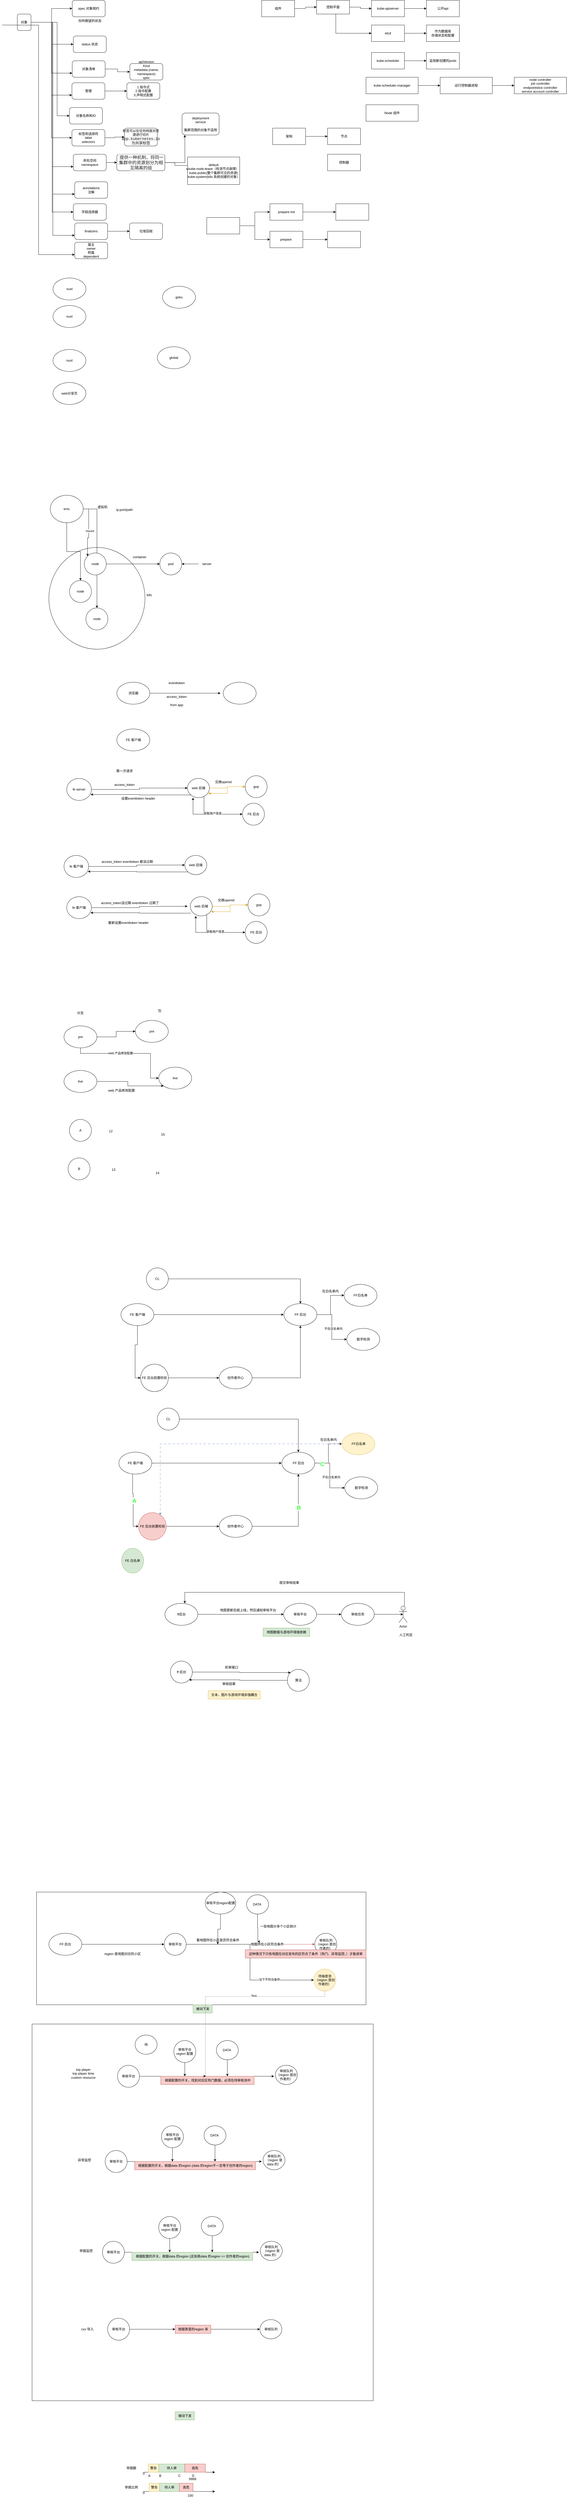 <mxfile version="24.7.7">
  <diagram name="Page-1" id="EzidtO3Hb19t3wDcSpyZ">
    <mxGraphModel dx="391" dy="212" grid="1" gridSize="10" guides="1" tooltips="1" connect="1" arrows="1" fold="1" page="1" pageScale="1" pageWidth="827" pageHeight="1169" math="0" shadow="0">
      <root>
        <mxCell id="0" />
        <mxCell id="1" parent="0" />
        <mxCell id="5UZ_HsLZ3jPjD0dXYHbv-35" value="" style="rounded=0;whiteSpace=wrap;html=1;" vertex="1" parent="1">
          <mxGeometry x="203.75" y="7480" width="1242.5" height="1370" as="geometry" />
        </mxCell>
        <mxCell id="5UZ_HsLZ3jPjD0dXYHbv-34" value="" style="rounded=0;whiteSpace=wrap;html=1;" vertex="1" parent="1">
          <mxGeometry x="220" y="7000" width="1200" height="410" as="geometry" />
        </mxCell>
        <mxCell id="jzxiRd1BHdq7fpUtfgvh-10" value="" style="ellipse;whiteSpace=wrap;html=1;" parent="1" vertex="1">
          <mxGeometry x="265" y="2110" width="350" height="370" as="geometry" />
        </mxCell>
        <mxCell id="i67tSVPoHM7ITiix1ZI--3" value="" style="edgeStyle=orthogonalEdgeStyle;rounded=0;orthogonalLoop=1;jettySize=auto;html=1;" parent="1" source="i67tSVPoHM7ITiix1ZI--1" target="i67tSVPoHM7ITiix1ZI--2" edge="1">
          <mxGeometry relative="1" as="geometry" />
        </mxCell>
        <mxCell id="i67tSVPoHM7ITiix1ZI--5" style="edgeStyle=orthogonalEdgeStyle;rounded=0;orthogonalLoop=1;jettySize=auto;html=1;entryX=0;entryY=0.5;entryDx=0;entryDy=0;" parent="1" source="i67tSVPoHM7ITiix1ZI--1" target="i67tSVPoHM7ITiix1ZI--4" edge="1">
          <mxGeometry relative="1" as="geometry" />
        </mxCell>
        <mxCell id="i67tSVPoHM7ITiix1ZI--9" style="edgeStyle=orthogonalEdgeStyle;rounded=0;orthogonalLoop=1;jettySize=auto;html=1;entryX=0;entryY=0.75;entryDx=0;entryDy=0;" parent="1" source="i67tSVPoHM7ITiix1ZI--1" target="i67tSVPoHM7ITiix1ZI--8" edge="1">
          <mxGeometry relative="1" as="geometry" />
        </mxCell>
        <mxCell id="i67tSVPoHM7ITiix1ZI--13" style="edgeStyle=orthogonalEdgeStyle;rounded=0;orthogonalLoop=1;jettySize=auto;html=1;entryX=0;entryY=0.75;entryDx=0;entryDy=0;" parent="1" source="i67tSVPoHM7ITiix1ZI--1" target="i67tSVPoHM7ITiix1ZI--12" edge="1">
          <mxGeometry relative="1" as="geometry" />
        </mxCell>
        <mxCell id="i67tSVPoHM7ITiix1ZI--18" style="edgeStyle=orthogonalEdgeStyle;rounded=0;orthogonalLoop=1;jettySize=auto;html=1;entryX=0;entryY=0.5;entryDx=0;entryDy=0;" parent="1" source="i67tSVPoHM7ITiix1ZI--1" target="i67tSVPoHM7ITiix1ZI--17" edge="1">
          <mxGeometry relative="1" as="geometry">
            <Array as="points">
              <mxPoint x="295" y="200" />
              <mxPoint x="295" y="540" />
            </Array>
          </mxGeometry>
        </mxCell>
        <mxCell id="i67tSVPoHM7ITiix1ZI--21" style="edgeStyle=orthogonalEdgeStyle;rounded=0;orthogonalLoop=1;jettySize=auto;html=1;entryX=0;entryY=0.5;entryDx=0;entryDy=0;" parent="1" source="i67tSVPoHM7ITiix1ZI--1" target="i67tSVPoHM7ITiix1ZI--20" edge="1">
          <mxGeometry relative="1" as="geometry" />
        </mxCell>
        <mxCell id="i67tSVPoHM7ITiix1ZI--25" style="edgeStyle=orthogonalEdgeStyle;rounded=0;orthogonalLoop=1;jettySize=auto;html=1;entryX=0;entryY=0.75;entryDx=0;entryDy=0;" parent="1" source="i67tSVPoHM7ITiix1ZI--1" target="i67tSVPoHM7ITiix1ZI--24" edge="1">
          <mxGeometry relative="1" as="geometry" />
        </mxCell>
        <mxCell id="i67tSVPoHM7ITiix1ZI--36" style="edgeStyle=orthogonalEdgeStyle;rounded=0;orthogonalLoop=1;jettySize=auto;html=1;entryX=0;entryY=0.75;entryDx=0;entryDy=0;" parent="1" source="i67tSVPoHM7ITiix1ZI--1" target="i67tSVPoHM7ITiix1ZI--35" edge="1">
          <mxGeometry relative="1" as="geometry" />
        </mxCell>
        <mxCell id="i67tSVPoHM7ITiix1ZI--38" style="edgeStyle=orthogonalEdgeStyle;rounded=0;orthogonalLoop=1;jettySize=auto;html=1;entryX=0;entryY=0.5;entryDx=0;entryDy=0;" parent="1" source="i67tSVPoHM7ITiix1ZI--1" target="i67tSVPoHM7ITiix1ZI--37" edge="1">
          <mxGeometry relative="1" as="geometry" />
        </mxCell>
        <mxCell id="i67tSVPoHM7ITiix1ZI--40" style="edgeStyle=orthogonalEdgeStyle;rounded=0;orthogonalLoop=1;jettySize=auto;html=1;entryX=0;entryY=0.75;entryDx=0;entryDy=0;" parent="1" source="i67tSVPoHM7ITiix1ZI--1" target="i67tSVPoHM7ITiix1ZI--39" edge="1">
          <mxGeometry relative="1" as="geometry" />
        </mxCell>
        <mxCell id="i67tSVPoHM7ITiix1ZI--1" value="对象" style="rounded=1;whiteSpace=wrap;html=1;" parent="1" vertex="1">
          <mxGeometry x="150" y="170" width="50" height="60" as="geometry" />
        </mxCell>
        <mxCell id="i67tSVPoHM7ITiix1ZI--2" value="spec 对象规约" style="rounded=1;whiteSpace=wrap;html=1;" parent="1" vertex="1">
          <mxGeometry x="350" y="120" width="120" height="60" as="geometry" />
        </mxCell>
        <mxCell id="i67tSVPoHM7ITiix1ZI--4" value="status 状态" style="rounded=1;whiteSpace=wrap;html=1;" parent="1" vertex="1">
          <mxGeometry x="354" y="250" width="120" height="60" as="geometry" />
        </mxCell>
        <mxCell id="i67tSVPoHM7ITiix1ZI--6" value="你所期望的状态" style="text;html=1;align=center;verticalAlign=middle;resizable=0;points=[];autosize=1;strokeColor=none;fillColor=none;" parent="1" vertex="1">
          <mxGeometry x="359" y="180" width="110" height="30" as="geometry" />
        </mxCell>
        <mxCell id="i67tSVPoHM7ITiix1ZI--11" value="" style="edgeStyle=orthogonalEdgeStyle;rounded=0;orthogonalLoop=1;jettySize=auto;html=1;" parent="1" source="i67tSVPoHM7ITiix1ZI--8" target="i67tSVPoHM7ITiix1ZI--10" edge="1">
          <mxGeometry relative="1" as="geometry" />
        </mxCell>
        <mxCell id="i67tSVPoHM7ITiix1ZI--8" value="对象清单" style="rounded=1;whiteSpace=wrap;html=1;" parent="1" vertex="1">
          <mxGeometry x="350" y="340" width="120" height="60" as="geometry" />
        </mxCell>
        <mxCell id="i67tSVPoHM7ITiix1ZI--10" value="apiVersion&lt;div&gt;Kind&lt;/div&gt;&lt;div&gt;metadata.(name, namespace)&lt;/div&gt;&lt;div&gt;spec&lt;/div&gt;&lt;div&gt;&lt;br&gt;&lt;/div&gt;" style="rounded=1;whiteSpace=wrap;html=1;" parent="1" vertex="1">
          <mxGeometry x="560" y="350" width="120" height="60" as="geometry" />
        </mxCell>
        <mxCell id="i67tSVPoHM7ITiix1ZI--15" value="" style="edgeStyle=orthogonalEdgeStyle;rounded=0;orthogonalLoop=1;jettySize=auto;html=1;" parent="1" source="i67tSVPoHM7ITiix1ZI--12" target="i67tSVPoHM7ITiix1ZI--14" edge="1">
          <mxGeometry relative="1" as="geometry" />
        </mxCell>
        <mxCell id="i67tSVPoHM7ITiix1ZI--12" value="管理" style="rounded=1;whiteSpace=wrap;html=1;" parent="1" vertex="1">
          <mxGeometry x="349" y="420" width="120" height="60" as="geometry" />
        </mxCell>
        <mxCell id="i67tSVPoHM7ITiix1ZI--14" value="1.指令式&lt;div&gt;2.指令配置&lt;/div&gt;&lt;div&gt;3.声明式配置&lt;/div&gt;" style="rounded=1;whiteSpace=wrap;html=1;" parent="1" vertex="1">
          <mxGeometry x="549" y="420" width="120" height="60" as="geometry" />
        </mxCell>
        <mxCell id="i67tSVPoHM7ITiix1ZI--17" value="对象名称和ID" style="rounded=1;whiteSpace=wrap;html=1;" parent="1" vertex="1">
          <mxGeometry x="340" y="510" width="120" height="60" as="geometry" />
        </mxCell>
        <mxCell id="i67tSVPoHM7ITiix1ZI--23" value="" style="edgeStyle=orthogonalEdgeStyle;rounded=0;orthogonalLoop=1;jettySize=auto;html=1;" parent="1" source="i67tSVPoHM7ITiix1ZI--20" target="i67tSVPoHM7ITiix1ZI--22" edge="1">
          <mxGeometry relative="1" as="geometry" />
        </mxCell>
        <mxCell id="i67tSVPoHM7ITiix1ZI--20" value="标签和选择符&lt;div&gt;label&lt;/div&gt;&lt;div&gt;selectors&lt;/div&gt;" style="rounded=1;whiteSpace=wrap;html=1;" parent="1" vertex="1">
          <mxGeometry x="349" y="590" width="120" height="60" as="geometry" />
        </mxCell>
        <mxCell id="i67tSVPoHM7ITiix1ZI--22" value="标签可以在任何纬度对资源进行切片&lt;div&gt;&lt;span style=&quot;color: rgb(34, 34, 34); font-family: SFMono-Regular, Menlo, Monaco, Consolas, &amp;quot;liberation mono&amp;quot;, &amp;quot;courier new&amp;quot;, monospace; font-size: 13.6px; text-align: left; background-color: rgba(0, 0, 0, 0.05);&quot;&gt;app.kubernetes.io 为共享标签&lt;/span&gt;&lt;br&gt;&lt;/div&gt;" style="rounded=1;whiteSpace=wrap;html=1;" parent="1" vertex="1">
          <mxGeometry x="540" y="585" width="120" height="65" as="geometry" />
        </mxCell>
        <mxCell id="i67tSVPoHM7ITiix1ZI--27" value="" style="edgeStyle=orthogonalEdgeStyle;rounded=0;orthogonalLoop=1;jettySize=auto;html=1;" parent="1" source="i67tSVPoHM7ITiix1ZI--24" target="i67tSVPoHM7ITiix1ZI--26" edge="1">
          <mxGeometry relative="1" as="geometry" />
        </mxCell>
        <mxCell id="i67tSVPoHM7ITiix1ZI--24" value="命名空间&lt;div&gt;namespace&lt;/div&gt;" style="rounded=1;whiteSpace=wrap;html=1;" parent="1" vertex="1">
          <mxGeometry x="354" y="680" width="120" height="60" as="geometry" />
        </mxCell>
        <mxCell id="i67tSVPoHM7ITiix1ZI--29" value="" style="edgeStyle=orthogonalEdgeStyle;rounded=0;orthogonalLoop=1;jettySize=auto;html=1;" parent="1" edge="1">
          <mxGeometry relative="1" as="geometry">
            <mxPoint x="630" y="710" as="sourcePoint" />
            <mxPoint x="760" y="610" as="targetPoint" />
          </mxGeometry>
        </mxCell>
        <mxCell id="i67tSVPoHM7ITiix1ZI--31" style="edgeStyle=orthogonalEdgeStyle;rounded=0;orthogonalLoop=1;jettySize=auto;html=1;entryX=0;entryY=0.5;entryDx=0;entryDy=0;" parent="1" source="i67tSVPoHM7ITiix1ZI--26" target="i67tSVPoHM7ITiix1ZI--32" edge="1">
          <mxGeometry relative="1" as="geometry">
            <mxPoint x="760" y="720" as="targetPoint" />
            <Array as="points">
              <mxPoint x="724" y="710" />
              <mxPoint x="724" y="721" />
            </Array>
          </mxGeometry>
        </mxCell>
        <mxCell id="i67tSVPoHM7ITiix1ZI--26" value="&lt;span style=&quot;color: rgb(34, 34, 34); font-family: &amp;quot;open sans&amp;quot;, -apple-system, &amp;quot;system-ui&amp;quot;, &amp;quot;segoe ui&amp;quot;, Roboto, &amp;quot;helvetica neue&amp;quot;, Arial, sans-serif, &amp;quot;apple color emoji&amp;quot;, &amp;quot;segoe ui emoji&amp;quot;, &amp;quot;segoe ui symbol&amp;quot;; font-size: 16px; text-align: left; background-color: rgb(255, 255, 255);&quot;&gt;&amp;nbsp;提供一种机制，将同一集群中的资源划分为相互隔离的组&lt;/span&gt;" style="rounded=1;whiteSpace=wrap;html=1;" parent="1" vertex="1">
          <mxGeometry x="512.5" y="680" width="175" height="60" as="geometry" />
        </mxCell>
        <mxCell id="i67tSVPoHM7ITiix1ZI--28" value="deployment&lt;div&gt;service&lt;/div&gt;&lt;div&gt;&lt;br&gt;&lt;/div&gt;&lt;div&gt;集群范围的对象不适用&lt;/div&gt;" style="whiteSpace=wrap;html=1;rounded=1;" parent="1" vertex="1">
          <mxGeometry x="750" y="530" width="135" height="80" as="geometry" />
        </mxCell>
        <mxCell id="i67tSVPoHM7ITiix1ZI--32" value="default&lt;div&gt;kube-node-lease（检测节点故障）&lt;/div&gt;&lt;div&gt;kube-public(整个集群可见的资源)&lt;/div&gt;&lt;div&gt;kube-system(k8s 系统创建的对象）&lt;/div&gt;" style="whiteSpace=wrap;html=1;" parent="1" vertex="1">
          <mxGeometry x="770" y="690" width="190" height="100" as="geometry" />
        </mxCell>
        <mxCell id="i67tSVPoHM7ITiix1ZI--35" value="annotations&lt;div&gt;注解&lt;/div&gt;" style="rounded=1;whiteSpace=wrap;html=1;" parent="1" vertex="1">
          <mxGeometry x="359" y="780" width="120" height="60" as="geometry" />
        </mxCell>
        <mxCell id="i67tSVPoHM7ITiix1ZI--37" value="字段选择器" style="rounded=1;whiteSpace=wrap;html=1;" parent="1" vertex="1">
          <mxGeometry x="354" y="860" width="120" height="60" as="geometry" />
        </mxCell>
        <mxCell id="i67tSVPoHM7ITiix1ZI--42" value="" style="edgeStyle=orthogonalEdgeStyle;rounded=0;orthogonalLoop=1;jettySize=auto;html=1;" parent="1" source="i67tSVPoHM7ITiix1ZI--39" target="i67tSVPoHM7ITiix1ZI--41" edge="1">
          <mxGeometry relative="1" as="geometry" />
        </mxCell>
        <mxCell id="i67tSVPoHM7ITiix1ZI--39" value="finalizers" style="rounded=1;whiteSpace=wrap;html=1;" parent="1" vertex="1">
          <mxGeometry x="359" y="930" width="120" height="60" as="geometry" />
        </mxCell>
        <mxCell id="i67tSVPoHM7ITiix1ZI--41" value="垃圾回收" style="rounded=1;whiteSpace=wrap;html=1;" parent="1" vertex="1">
          <mxGeometry x="559" y="930" width="120" height="60" as="geometry" />
        </mxCell>
        <mxCell id="i67tSVPoHM7ITiix1ZI--43" value="属主&lt;div&gt;owner&lt;/div&gt;&lt;div&gt;附属&lt;/div&gt;&lt;div&gt;dependent&lt;/div&gt;" style="rounded=1;whiteSpace=wrap;html=1;" parent="1" vertex="1">
          <mxGeometry x="359" y="1000" width="120" height="60" as="geometry" />
        </mxCell>
        <mxCell id="i67tSVPoHM7ITiix1ZI--44" style="edgeStyle=orthogonalEdgeStyle;rounded=0;orthogonalLoop=1;jettySize=auto;html=1;entryX=0;entryY=0.75;entryDx=0;entryDy=0;" parent="1" target="i67tSVPoHM7ITiix1ZI--43" edge="1">
          <mxGeometry relative="1" as="geometry">
            <mxPoint x="94.75" y="210" as="sourcePoint" />
            <mxPoint x="254.75" y="1050" as="targetPoint" />
          </mxGeometry>
        </mxCell>
        <mxCell id="i67tSVPoHM7ITiix1ZI--50" value="" style="edgeStyle=orthogonalEdgeStyle;rounded=0;orthogonalLoop=1;jettySize=auto;html=1;" parent="1" source="i67tSVPoHM7ITiix1ZI--47" target="i67tSVPoHM7ITiix1ZI--49" edge="1">
          <mxGeometry relative="1" as="geometry" />
        </mxCell>
        <mxCell id="i67tSVPoHM7ITiix1ZI--47" value="组件" style="whiteSpace=wrap;html=1;" parent="1" vertex="1">
          <mxGeometry x="1040" y="120" width="120" height="60" as="geometry" />
        </mxCell>
        <mxCell id="i67tSVPoHM7ITiix1ZI--52" value="" style="edgeStyle=orthogonalEdgeStyle;rounded=0;orthogonalLoop=1;jettySize=auto;html=1;" parent="1" source="i67tSVPoHM7ITiix1ZI--49" target="i67tSVPoHM7ITiix1ZI--51" edge="1">
          <mxGeometry relative="1" as="geometry" />
        </mxCell>
        <mxCell id="i67tSVPoHM7ITiix1ZI--56" style="edgeStyle=orthogonalEdgeStyle;rounded=0;orthogonalLoop=1;jettySize=auto;html=1;entryX=0;entryY=0.5;entryDx=0;entryDy=0;" parent="1" source="i67tSVPoHM7ITiix1ZI--49" target="i67tSVPoHM7ITiix1ZI--55" edge="1">
          <mxGeometry relative="1" as="geometry">
            <Array as="points">
              <mxPoint x="1310" y="240" />
            </Array>
          </mxGeometry>
        </mxCell>
        <mxCell id="i67tSVPoHM7ITiix1ZI--49" value="控制平面" style="whiteSpace=wrap;html=1;" parent="1" vertex="1">
          <mxGeometry x="1240" y="120" width="120" height="50" as="geometry" />
        </mxCell>
        <mxCell id="i67tSVPoHM7ITiix1ZI--54" value="" style="edgeStyle=orthogonalEdgeStyle;rounded=0;orthogonalLoop=1;jettySize=auto;html=1;" parent="1" source="i67tSVPoHM7ITiix1ZI--51" target="i67tSVPoHM7ITiix1ZI--53" edge="1">
          <mxGeometry relative="1" as="geometry" />
        </mxCell>
        <mxCell id="i67tSVPoHM7ITiix1ZI--51" value="kube-apiserver" style="whiteSpace=wrap;html=1;" parent="1" vertex="1">
          <mxGeometry x="1440" y="120" width="120" height="60" as="geometry" />
        </mxCell>
        <mxCell id="i67tSVPoHM7ITiix1ZI--53" value="公开api" style="whiteSpace=wrap;html=1;" parent="1" vertex="1">
          <mxGeometry x="1640" y="120" width="120" height="60" as="geometry" />
        </mxCell>
        <mxCell id="i67tSVPoHM7ITiix1ZI--58" value="" style="edgeStyle=orthogonalEdgeStyle;rounded=0;orthogonalLoop=1;jettySize=auto;html=1;" parent="1" source="i67tSVPoHM7ITiix1ZI--55" target="i67tSVPoHM7ITiix1ZI--57" edge="1">
          <mxGeometry relative="1" as="geometry" />
        </mxCell>
        <mxCell id="i67tSVPoHM7ITiix1ZI--55" value="etcd" style="whiteSpace=wrap;html=1;" parent="1" vertex="1">
          <mxGeometry x="1440" y="210" width="120" height="60" as="geometry" />
        </mxCell>
        <mxCell id="i67tSVPoHM7ITiix1ZI--57" value="作为数据库&lt;div&gt;存储状态和配置&lt;/div&gt;" style="whiteSpace=wrap;html=1;" parent="1" vertex="1">
          <mxGeometry x="1640" y="210" width="120" height="60" as="geometry" />
        </mxCell>
        <mxCell id="i67tSVPoHM7ITiix1ZI--61" value="" style="edgeStyle=orthogonalEdgeStyle;rounded=0;orthogonalLoop=1;jettySize=auto;html=1;" parent="1" source="i67tSVPoHM7ITiix1ZI--59" target="i67tSVPoHM7ITiix1ZI--60" edge="1">
          <mxGeometry relative="1" as="geometry" />
        </mxCell>
        <mxCell id="i67tSVPoHM7ITiix1ZI--59" value="kube-scheduler" style="whiteSpace=wrap;html=1;" parent="1" vertex="1">
          <mxGeometry x="1440" y="310" width="120" height="60" as="geometry" />
        </mxCell>
        <mxCell id="i67tSVPoHM7ITiix1ZI--60" value="监视新创建的pods" style="whiteSpace=wrap;html=1;" parent="1" vertex="1">
          <mxGeometry x="1640" y="310" width="120" height="60" as="geometry" />
        </mxCell>
        <mxCell id="i67tSVPoHM7ITiix1ZI--64" value="" style="edgeStyle=orthogonalEdgeStyle;rounded=0;orthogonalLoop=1;jettySize=auto;html=1;" parent="1" source="i67tSVPoHM7ITiix1ZI--62" target="i67tSVPoHM7ITiix1ZI--63" edge="1">
          <mxGeometry relative="1" as="geometry" />
        </mxCell>
        <mxCell id="i67tSVPoHM7ITiix1ZI--62" value="kube-scheduler-manager" style="whiteSpace=wrap;html=1;" parent="1" vertex="1">
          <mxGeometry x="1420" y="400" width="190" height="60" as="geometry" />
        </mxCell>
        <mxCell id="i67tSVPoHM7ITiix1ZI--66" value="" style="edgeStyle=orthogonalEdgeStyle;rounded=0;orthogonalLoop=1;jettySize=auto;html=1;" parent="1" source="i67tSVPoHM7ITiix1ZI--63" target="i67tSVPoHM7ITiix1ZI--65" edge="1">
          <mxGeometry relative="1" as="geometry" />
        </mxCell>
        <mxCell id="i67tSVPoHM7ITiix1ZI--63" value="运行控制器进程" style="whiteSpace=wrap;html=1;" parent="1" vertex="1">
          <mxGeometry x="1690" y="400" width="190" height="60" as="geometry" />
        </mxCell>
        <mxCell id="i67tSVPoHM7ITiix1ZI--65" value="node controller&lt;div&gt;job controller&lt;/div&gt;&lt;div&gt;endpointslice controller&lt;/div&gt;&lt;div&gt;service account controller&lt;/div&gt;" style="whiteSpace=wrap;html=1;" parent="1" vertex="1">
          <mxGeometry x="1960" y="400" width="190" height="60" as="geometry" />
        </mxCell>
        <mxCell id="i67tSVPoHM7ITiix1ZI--67" value="Node 组件" style="whiteSpace=wrap;html=1;" parent="1" vertex="1">
          <mxGeometry x="1420" y="500" width="190" height="60" as="geometry" />
        </mxCell>
        <mxCell id="i67tSVPoHM7ITiix1ZI--70" value="" style="edgeStyle=orthogonalEdgeStyle;rounded=0;orthogonalLoop=1;jettySize=auto;html=1;" parent="1" source="i67tSVPoHM7ITiix1ZI--68" target="i67tSVPoHM7ITiix1ZI--69" edge="1">
          <mxGeometry relative="1" as="geometry" />
        </mxCell>
        <mxCell id="i67tSVPoHM7ITiix1ZI--68" value="架构" style="whiteSpace=wrap;html=1;" parent="1" vertex="1">
          <mxGeometry x="1080" y="585" width="120" height="60" as="geometry" />
        </mxCell>
        <mxCell id="i67tSVPoHM7ITiix1ZI--69" value="节点" style="whiteSpace=wrap;html=1;" parent="1" vertex="1">
          <mxGeometry x="1280" y="585" width="120" height="60" as="geometry" />
        </mxCell>
        <mxCell id="i67tSVPoHM7ITiix1ZI--71" value="控制器" style="whiteSpace=wrap;html=1;" parent="1" vertex="1">
          <mxGeometry x="1280" y="680" width="120" height="60" as="geometry" />
        </mxCell>
        <mxCell id="i67tSVPoHM7ITiix1ZI--79" style="edgeStyle=orthogonalEdgeStyle;rounded=0;orthogonalLoop=1;jettySize=auto;html=1;" parent="1" source="i67tSVPoHM7ITiix1ZI--72" edge="1">
          <mxGeometry relative="1" as="geometry">
            <mxPoint x="1280" y="990" as="targetPoint" />
          </mxGeometry>
        </mxCell>
        <mxCell id="i67tSVPoHM7ITiix1ZI--72" value="prepare&amp;nbsp;" style="rounded=0;whiteSpace=wrap;html=1;" parent="1" vertex="1">
          <mxGeometry x="1070" y="960" width="120" height="60" as="geometry" />
        </mxCell>
        <mxCell id="i67tSVPoHM7ITiix1ZI--77" style="edgeStyle=orthogonalEdgeStyle;rounded=0;orthogonalLoop=1;jettySize=auto;html=1;" parent="1" source="i67tSVPoHM7ITiix1ZI--73" edge="1">
          <mxGeometry relative="1" as="geometry">
            <mxPoint x="1310" y="890" as="targetPoint" />
          </mxGeometry>
        </mxCell>
        <mxCell id="i67tSVPoHM7ITiix1ZI--73" value="prepare ind" style="rounded=0;whiteSpace=wrap;html=1;" parent="1" vertex="1">
          <mxGeometry x="1070" y="860" width="120" height="60" as="geometry" />
        </mxCell>
        <mxCell id="i67tSVPoHM7ITiix1ZI--75" style="edgeStyle=orthogonalEdgeStyle;rounded=0;orthogonalLoop=1;jettySize=auto;html=1;entryX=0;entryY=0.5;entryDx=0;entryDy=0;" parent="1" source="i67tSVPoHM7ITiix1ZI--74" target="i67tSVPoHM7ITiix1ZI--73" edge="1">
          <mxGeometry relative="1" as="geometry" />
        </mxCell>
        <mxCell id="i67tSVPoHM7ITiix1ZI--76" style="edgeStyle=orthogonalEdgeStyle;rounded=0;orthogonalLoop=1;jettySize=auto;html=1;" parent="1" source="i67tSVPoHM7ITiix1ZI--74" target="i67tSVPoHM7ITiix1ZI--72" edge="1">
          <mxGeometry relative="1" as="geometry" />
        </mxCell>
        <mxCell id="i67tSVPoHM7ITiix1ZI--74" value="" style="rounded=0;whiteSpace=wrap;html=1;" parent="1" vertex="1">
          <mxGeometry x="840" y="910" width="120" height="60" as="geometry" />
        </mxCell>
        <mxCell id="i67tSVPoHM7ITiix1ZI--78" value="" style="rounded=0;whiteSpace=wrap;html=1;" parent="1" vertex="1">
          <mxGeometry x="1310" y="860" width="120" height="60" as="geometry" />
        </mxCell>
        <mxCell id="i67tSVPoHM7ITiix1ZI--80" value="" style="rounded=0;whiteSpace=wrap;html=1;" parent="1" vertex="1">
          <mxGeometry x="1280" y="960" width="120" height="60" as="geometry" />
        </mxCell>
        <mxCell id="xOwlHwxs3cl8Oye5NE4x-1" value="&lt;p data-pm-slice=&quot;1 1 []&quot;&gt;nuxt&lt;br&gt;&lt;/p&gt;" style="ellipse;whiteSpace=wrap;html=1;" parent="1" vertex="1">
          <mxGeometry x="280" y="1130" width="120" height="80" as="geometry" />
        </mxCell>
        <mxCell id="xOwlHwxs3cl8Oye5NE4x-2" value="&lt;p data-pm-slice=&quot;1 1 []&quot;&gt;web分享页&lt;/p&gt;" style="ellipse;whiteSpace=wrap;html=1;" parent="1" vertex="1">
          <mxGeometry x="280" y="1510" width="120" height="80" as="geometry" />
        </mxCell>
        <mxCell id="xOwlHwxs3cl8Oye5NE4x-3" value="&lt;p data-pm-slice=&quot;1 1 []&quot;&gt;goku&lt;/p&gt;" style="ellipse;whiteSpace=wrap;html=1;" parent="1" vertex="1">
          <mxGeometry x="679" y="1160" width="120" height="80" as="geometry" />
        </mxCell>
        <mxCell id="xOwlHwxs3cl8Oye5NE4x-4" value="&lt;p data-pm-slice=&quot;1 1 []&quot;&gt;global&lt;/p&gt;" style="ellipse;whiteSpace=wrap;html=1;" parent="1" vertex="1">
          <mxGeometry x="660" y="1380" width="120" height="80" as="geometry" />
        </mxCell>
        <mxCell id="xOwlHwxs3cl8Oye5NE4x-5" value="&lt;p data-pm-slice=&quot;1 1 []&quot;&gt;nuxt&lt;/p&gt;" style="ellipse;whiteSpace=wrap;html=1;" parent="1" vertex="1">
          <mxGeometry x="280" y="1390" width="120" height="80" as="geometry" />
        </mxCell>
        <mxCell id="xOwlHwxs3cl8Oye5NE4x-6" value="&lt;p data-pm-slice=&quot;1 1 []&quot;&gt;nuxt&lt;br&gt;&lt;/p&gt;" style="ellipse;whiteSpace=wrap;html=1;" parent="1" vertex="1">
          <mxGeometry x="280" y="1230" width="120" height="80" as="geometry" />
        </mxCell>
        <mxCell id="jzxiRd1BHdq7fpUtfgvh-5" style="edgeStyle=orthogonalEdgeStyle;rounded=0;orthogonalLoop=1;jettySize=auto;html=1;entryX=0;entryY=0;entryDx=0;entryDy=0;" parent="1" source="jzxiRd1BHdq7fpUtfgvh-1" target="jzxiRd1BHdq7fpUtfgvh-4" edge="1">
          <mxGeometry relative="1" as="geometry" />
        </mxCell>
        <mxCell id="jzxiRd1BHdq7fpUtfgvh-6" value="mount" style="edgeLabel;html=1;align=center;verticalAlign=middle;resizable=0;points=[];" parent="jzxiRd1BHdq7fpUtfgvh-5" vertex="1" connectable="0">
          <mxGeometry x="0.013" y="4" relative="1" as="geometry">
            <mxPoint as="offset" />
          </mxGeometry>
        </mxCell>
        <mxCell id="jzxiRd1BHdq7fpUtfgvh-12" style="edgeStyle=orthogonalEdgeStyle;rounded=0;orthogonalLoop=1;jettySize=auto;html=1;" parent="1" source="jzxiRd1BHdq7fpUtfgvh-1" target="jzxiRd1BHdq7fpUtfgvh-8" edge="1">
          <mxGeometry relative="1" as="geometry" />
        </mxCell>
        <mxCell id="jzxiRd1BHdq7fpUtfgvh-17" style="edgeStyle=orthogonalEdgeStyle;rounded=0;orthogonalLoop=1;jettySize=auto;html=1;" parent="1" source="jzxiRd1BHdq7fpUtfgvh-1" target="jzxiRd1BHdq7fpUtfgvh-9" edge="1">
          <mxGeometry relative="1" as="geometry" />
        </mxCell>
        <mxCell id="jzxiRd1BHdq7fpUtfgvh-1" value="emc" style="ellipse;whiteSpace=wrap;html=1;" parent="1" vertex="1">
          <mxGeometry x="270" y="1920" width="120" height="100" as="geometry" />
        </mxCell>
        <mxCell id="jzxiRd1BHdq7fpUtfgvh-2" value="虚拟机" style="text;html=1;align=center;verticalAlign=middle;resizable=0;points=[];autosize=1;strokeColor=none;fillColor=none;" parent="1" vertex="1">
          <mxGeometry x="430" y="1948" width="60" height="30" as="geometry" />
        </mxCell>
        <mxCell id="jzxiRd1BHdq7fpUtfgvh-3" value="ip:port/path" style="text;html=1;align=center;verticalAlign=middle;resizable=0;points=[];autosize=1;strokeColor=none;fillColor=none;" parent="1" vertex="1">
          <mxGeometry x="500" y="1958" width="80" height="30" as="geometry" />
        </mxCell>
        <mxCell id="jzxiRd1BHdq7fpUtfgvh-13" style="edgeStyle=orthogonalEdgeStyle;rounded=0;orthogonalLoop=1;jettySize=auto;html=1;entryX=0;entryY=0.5;entryDx=0;entryDy=0;" parent="1" source="jzxiRd1BHdq7fpUtfgvh-4" target="jzxiRd1BHdq7fpUtfgvh-7" edge="1">
          <mxGeometry relative="1" as="geometry" />
        </mxCell>
        <mxCell id="jzxiRd1BHdq7fpUtfgvh-4" value="node" style="ellipse;whiteSpace=wrap;html=1;" parent="1" vertex="1">
          <mxGeometry x="394" y="2130" width="80" height="80" as="geometry" />
        </mxCell>
        <mxCell id="jzxiRd1BHdq7fpUtfgvh-7" value="pod" style="ellipse;whiteSpace=wrap;html=1;" parent="1" vertex="1">
          <mxGeometry x="669" y="2130" width="80" height="80" as="geometry" />
        </mxCell>
        <mxCell id="jzxiRd1BHdq7fpUtfgvh-8" value="node" style="ellipse;whiteSpace=wrap;html=1;" parent="1" vertex="1">
          <mxGeometry x="340" y="2230" width="80" height="80" as="geometry" />
        </mxCell>
        <mxCell id="jzxiRd1BHdq7fpUtfgvh-9" value="node" style="ellipse;whiteSpace=wrap;html=1;" parent="1" vertex="1">
          <mxGeometry x="400" y="2330" width="80" height="80" as="geometry" />
        </mxCell>
        <mxCell id="jzxiRd1BHdq7fpUtfgvh-11" value="k8s" style="text;html=1;align=center;verticalAlign=middle;resizable=0;points=[];autosize=1;strokeColor=none;fillColor=none;" parent="1" vertex="1">
          <mxGeometry x="610" y="2268" width="40" height="30" as="geometry" />
        </mxCell>
        <mxCell id="jzxiRd1BHdq7fpUtfgvh-14" value="container" style="text;html=1;align=center;verticalAlign=middle;resizable=0;points=[];autosize=1;strokeColor=none;fillColor=none;" parent="1" vertex="1">
          <mxGeometry x="560" y="2130" width="70" height="30" as="geometry" />
        </mxCell>
        <mxCell id="jzxiRd1BHdq7fpUtfgvh-16" style="edgeStyle=orthogonalEdgeStyle;rounded=0;orthogonalLoop=1;jettySize=auto;html=1;entryX=1;entryY=0.5;entryDx=0;entryDy=0;" parent="1" source="jzxiRd1BHdq7fpUtfgvh-15" target="jzxiRd1BHdq7fpUtfgvh-7" edge="1">
          <mxGeometry relative="1" as="geometry" />
        </mxCell>
        <mxCell id="jzxiRd1BHdq7fpUtfgvh-15" value="server" style="text;html=1;align=center;verticalAlign=middle;resizable=0;points=[];autosize=1;strokeColor=none;fillColor=none;" parent="1" vertex="1">
          <mxGeometry x="810" y="2155" width="60" height="30" as="geometry" />
        </mxCell>
        <mxCell id="jzxiRd1BHdq7fpUtfgvh-20" style="edgeStyle=orthogonalEdgeStyle;rounded=0;orthogonalLoop=1;jettySize=auto;html=1;" parent="1" source="jzxiRd1BHdq7fpUtfgvh-18" edge="1">
          <mxGeometry relative="1" as="geometry">
            <mxPoint x="890" y="2640" as="targetPoint" />
          </mxGeometry>
        </mxCell>
        <mxCell id="jzxiRd1BHdq7fpUtfgvh-18" value="浏览器" style="ellipse;whiteSpace=wrap;html=1;" parent="1" vertex="1">
          <mxGeometry x="512.5" y="2600" width="120" height="80" as="geometry" />
        </mxCell>
        <mxCell id="jzxiRd1BHdq7fpUtfgvh-19" value="FE 客户端" style="ellipse;whiteSpace=wrap;html=1;" parent="1" vertex="1">
          <mxGeometry x="512.5" y="2770" width="120" height="80" as="geometry" />
        </mxCell>
        <mxCell id="jzxiRd1BHdq7fpUtfgvh-22" value="" style="ellipse;whiteSpace=wrap;html=1;" parent="1" vertex="1">
          <mxGeometry x="900" y="2600" width="120" height="80" as="geometry" />
        </mxCell>
        <mxCell id="jzxiRd1BHdq7fpUtfgvh-23" value="eventtoken" style="text;html=1;align=center;verticalAlign=middle;resizable=0;points=[];autosize=1;strokeColor=none;fillColor=none;" parent="1" vertex="1">
          <mxGeometry x="690" y="2588" width="80" height="30" as="geometry" />
        </mxCell>
        <mxCell id="jzxiRd1BHdq7fpUtfgvh-24" value="access_token" style="text;html=1;align=center;verticalAlign=middle;resizable=0;points=[];autosize=1;strokeColor=none;fillColor=none;" parent="1" vertex="1">
          <mxGeometry x="680" y="2638" width="100" height="30" as="geometry" />
        </mxCell>
        <mxCell id="jzxiRd1BHdq7fpUtfgvh-26" value="from app" style="text;html=1;align=center;verticalAlign=middle;resizable=0;points=[];autosize=1;strokeColor=none;fillColor=none;" parent="1" vertex="1">
          <mxGeometry x="695" y="2668" width="70" height="30" as="geometry" />
        </mxCell>
        <mxCell id="jzxiRd1BHdq7fpUtfgvh-28" style="edgeStyle=orthogonalEdgeStyle;rounded=0;orthogonalLoop=1;jettySize=auto;html=1;entryX=0;entryY=0.5;entryDx=0;entryDy=0;" parent="1" source="jzxiRd1BHdq7fpUtfgvh-27" target="jzxiRd1BHdq7fpUtfgvh-29" edge="1">
          <mxGeometry relative="1" as="geometry">
            <mxPoint x="500" y="2990" as="targetPoint" />
          </mxGeometry>
        </mxCell>
        <mxCell id="jzxiRd1BHdq7fpUtfgvh-27" value="fe server" style="ellipse;whiteSpace=wrap;html=1;" parent="1" vertex="1">
          <mxGeometry x="330" y="2950" width="90" height="80" as="geometry" />
        </mxCell>
        <mxCell id="jzxiRd1BHdq7fpUtfgvh-31" style="edgeStyle=orthogonalEdgeStyle;rounded=0;orthogonalLoop=1;jettySize=auto;html=1;entryX=0;entryY=0.5;entryDx=0;entryDy=0;fillColor=#ffe6cc;strokeColor=#d79b00;" parent="1" source="jzxiRd1BHdq7fpUtfgvh-29" target="jzxiRd1BHdq7fpUtfgvh-32" edge="1">
          <mxGeometry relative="1" as="geometry">
            <mxPoint x="940" y="2980" as="targetPoint" />
          </mxGeometry>
        </mxCell>
        <mxCell id="jzxiRd1BHdq7fpUtfgvh-35" style="edgeStyle=orthogonalEdgeStyle;rounded=0;orthogonalLoop=1;jettySize=auto;html=1;exitX=1;exitY=0.5;exitDx=0;exitDy=0;entryX=0;entryY=0.5;entryDx=0;entryDy=0;" parent="1" source="jzxiRd1BHdq7fpUtfgvh-29" target="jzxiRd1BHdq7fpUtfgvh-34" edge="1">
          <mxGeometry relative="1" as="geometry">
            <Array as="points">
              <mxPoint x="830" y="2985" />
              <mxPoint x="830" y="3080" />
            </Array>
          </mxGeometry>
        </mxCell>
        <mxCell id="jzxiRd1BHdq7fpUtfgvh-29" value="web 后端" style="ellipse;whiteSpace=wrap;html=1;" parent="1" vertex="1">
          <mxGeometry x="770" y="2950" width="80" height="70" as="geometry" />
        </mxCell>
        <mxCell id="jzxiRd1BHdq7fpUtfgvh-30" value="access_token" style="text;html=1;align=center;verticalAlign=middle;resizable=0;points=[];autosize=1;strokeColor=none;fillColor=none;" parent="1" vertex="1">
          <mxGeometry x="490" y="2958" width="100" height="30" as="geometry" />
        </mxCell>
        <mxCell id="jzxiRd1BHdq7fpUtfgvh-32" value="gop" style="ellipse;whiteSpace=wrap;html=1;" parent="1" vertex="1">
          <mxGeometry x="980" y="2940" width="80" height="80" as="geometry" />
        </mxCell>
        <mxCell id="jzxiRd1BHdq7fpUtfgvh-33" style="edgeStyle=orthogonalEdgeStyle;rounded=0;orthogonalLoop=1;jettySize=auto;html=1;entryX=0.95;entryY=0.781;entryDx=0;entryDy=0;entryPerimeter=0;fillColor=#ffe6cc;strokeColor=#d79b00;" parent="1" source="jzxiRd1BHdq7fpUtfgvh-32" target="jzxiRd1BHdq7fpUtfgvh-29" edge="1">
          <mxGeometry relative="1" as="geometry" />
        </mxCell>
        <mxCell id="jzxiRd1BHdq7fpUtfgvh-34" value="FE 后台" style="ellipse;whiteSpace=wrap;html=1;" parent="1" vertex="1">
          <mxGeometry x="970" y="3040" width="80" height="80" as="geometry" />
        </mxCell>
        <mxCell id="jzxiRd1BHdq7fpUtfgvh-36" style="edgeStyle=orthogonalEdgeStyle;rounded=0;orthogonalLoop=1;jettySize=auto;html=1;entryX=0.25;entryY=1;entryDx=0;entryDy=0;entryPerimeter=0;" parent="1" source="jzxiRd1BHdq7fpUtfgvh-34" target="jzxiRd1BHdq7fpUtfgvh-29" edge="1">
          <mxGeometry relative="1" as="geometry" />
        </mxCell>
        <mxCell id="jzxiRd1BHdq7fpUtfgvh-38" value="获取用户信息" style="edgeLabel;html=1;align=center;verticalAlign=middle;resizable=0;points=[];" parent="jzxiRd1BHdq7fpUtfgvh-36" vertex="1" connectable="0">
          <mxGeometry x="-0.092" y="-3" relative="1" as="geometry">
            <mxPoint as="offset" />
          </mxGeometry>
        </mxCell>
        <mxCell id="jzxiRd1BHdq7fpUtfgvh-37" value="交换openid" style="text;html=1;align=center;verticalAlign=middle;resizable=0;points=[];autosize=1;strokeColor=none;fillColor=none;" parent="1" vertex="1">
          <mxGeometry x="860" y="2948" width="80" height="30" as="geometry" />
        </mxCell>
        <mxCell id="jzxiRd1BHdq7fpUtfgvh-41" style="edgeStyle=orthogonalEdgeStyle;rounded=0;orthogonalLoop=1;jettySize=auto;html=1;entryX=0.967;entryY=0.731;entryDx=0;entryDy=0;entryPerimeter=0;" parent="1" source="jzxiRd1BHdq7fpUtfgvh-29" target="jzxiRd1BHdq7fpUtfgvh-27" edge="1">
          <mxGeometry relative="1" as="geometry">
            <Array as="points">
              <mxPoint x="595" y="3010" />
              <mxPoint x="595" y="3009" />
            </Array>
          </mxGeometry>
        </mxCell>
        <mxCell id="jzxiRd1BHdq7fpUtfgvh-42" value="设置eventtoken header" style="text;html=1;align=center;verticalAlign=middle;resizable=0;points=[];autosize=1;strokeColor=none;fillColor=none;" parent="1" vertex="1">
          <mxGeometry x="515" y="3008" width="150" height="30" as="geometry" />
        </mxCell>
        <mxCell id="jzxiRd1BHdq7fpUtfgvh-43" value="第一次请求" style="text;html=1;align=center;verticalAlign=middle;resizable=0;points=[];autosize=1;strokeColor=none;fillColor=none;" parent="1" vertex="1">
          <mxGeometry x="500" y="2908" width="80" height="30" as="geometry" />
        </mxCell>
        <mxCell id="jzxiRd1BHdq7fpUtfgvh-44" style="edgeStyle=orthogonalEdgeStyle;rounded=0;orthogonalLoop=1;jettySize=auto;html=1;entryX=0;entryY=0.5;entryDx=0;entryDy=0;" parent="1" source="jzxiRd1BHdq7fpUtfgvh-45" target="jzxiRd1BHdq7fpUtfgvh-46" edge="1">
          <mxGeometry relative="1" as="geometry">
            <mxPoint x="490" y="3270" as="targetPoint" />
          </mxGeometry>
        </mxCell>
        <mxCell id="jzxiRd1BHdq7fpUtfgvh-45" value="fe 客户端" style="ellipse;whiteSpace=wrap;html=1;" parent="1" vertex="1">
          <mxGeometry x="320" y="3230" width="90" height="80" as="geometry" />
        </mxCell>
        <mxCell id="jzxiRd1BHdq7fpUtfgvh-46" value="web 后端" style="ellipse;whiteSpace=wrap;html=1;" parent="1" vertex="1">
          <mxGeometry x="760" y="3230" width="80" height="70" as="geometry" />
        </mxCell>
        <mxCell id="jzxiRd1BHdq7fpUtfgvh-48" style="edgeStyle=orthogonalEdgeStyle;rounded=0;orthogonalLoop=1;jettySize=auto;html=1;entryX=0.967;entryY=0.731;entryDx=0;entryDy=0;entryPerimeter=0;" parent="1" source="jzxiRd1BHdq7fpUtfgvh-46" target="jzxiRd1BHdq7fpUtfgvh-45" edge="1">
          <mxGeometry relative="1" as="geometry">
            <Array as="points">
              <mxPoint x="585" y="3290" />
              <mxPoint x="585" y="3289" />
            </Array>
          </mxGeometry>
        </mxCell>
        <mxCell id="jzxiRd1BHdq7fpUtfgvh-51" value="access_token eventtoken 都没过期" style="text;html=1;align=center;verticalAlign=middle;resizable=0;points=[];autosize=1;strokeColor=none;fillColor=none;" parent="1" vertex="1">
          <mxGeometry x="445" y="3238" width="210" height="30" as="geometry" />
        </mxCell>
        <mxCell id="jzxiRd1BHdq7fpUtfgvh-63" style="edgeStyle=orthogonalEdgeStyle;rounded=0;orthogonalLoop=1;jettySize=auto;html=1;entryX=0;entryY=0.5;entryDx=0;entryDy=0;" parent="1" source="jzxiRd1BHdq7fpUtfgvh-64" edge="1">
          <mxGeometry relative="1" as="geometry">
            <mxPoint x="770" y="3415" as="targetPoint" />
          </mxGeometry>
        </mxCell>
        <mxCell id="jzxiRd1BHdq7fpUtfgvh-64" value="fe 客户端" style="ellipse;whiteSpace=wrap;html=1;" parent="1" vertex="1">
          <mxGeometry x="330" y="3380" width="90" height="80" as="geometry" />
        </mxCell>
        <mxCell id="jzxiRd1BHdq7fpUtfgvh-66" style="edgeStyle=orthogonalEdgeStyle;rounded=0;orthogonalLoop=1;jettySize=auto;html=1;entryX=0.967;entryY=0.731;entryDx=0;entryDy=0;entryPerimeter=0;" parent="1" target="jzxiRd1BHdq7fpUtfgvh-64" edge="1">
          <mxGeometry relative="1" as="geometry">
            <Array as="points">
              <mxPoint x="595" y="3440" />
              <mxPoint x="595" y="3439" />
            </Array>
            <mxPoint x="782.006" y="3440" as="sourcePoint" />
          </mxGeometry>
        </mxCell>
        <mxCell id="jzxiRd1BHdq7fpUtfgvh-67" value="access_token没过期 eventtoken 过期了" style="text;html=1;align=center;verticalAlign=middle;resizable=0;points=[];autosize=1;strokeColor=none;fillColor=none;" parent="1" vertex="1">
          <mxGeometry x="445" y="3388" width="230" height="30" as="geometry" />
        </mxCell>
        <mxCell id="jzxiRd1BHdq7fpUtfgvh-68" style="edgeStyle=orthogonalEdgeStyle;rounded=0;orthogonalLoop=1;jettySize=auto;html=1;entryX=0;entryY=0.5;entryDx=0;entryDy=0;fillColor=#ffe6cc;strokeColor=#d79b00;" parent="1" source="jzxiRd1BHdq7fpUtfgvh-70" target="jzxiRd1BHdq7fpUtfgvh-71" edge="1">
          <mxGeometry relative="1" as="geometry">
            <mxPoint x="950" y="3410" as="targetPoint" />
          </mxGeometry>
        </mxCell>
        <mxCell id="jzxiRd1BHdq7fpUtfgvh-69" style="edgeStyle=orthogonalEdgeStyle;rounded=0;orthogonalLoop=1;jettySize=auto;html=1;exitX=1;exitY=0.5;exitDx=0;exitDy=0;entryX=0;entryY=0.5;entryDx=0;entryDy=0;" parent="1" source="jzxiRd1BHdq7fpUtfgvh-70" target="jzxiRd1BHdq7fpUtfgvh-73" edge="1">
          <mxGeometry relative="1" as="geometry">
            <Array as="points">
              <mxPoint x="840" y="3415" />
              <mxPoint x="840" y="3510" />
            </Array>
          </mxGeometry>
        </mxCell>
        <mxCell id="jzxiRd1BHdq7fpUtfgvh-70" value="web 后端" style="ellipse;whiteSpace=wrap;html=1;" parent="1" vertex="1">
          <mxGeometry x="780" y="3380" width="80" height="70" as="geometry" />
        </mxCell>
        <mxCell id="jzxiRd1BHdq7fpUtfgvh-71" value="gop" style="ellipse;whiteSpace=wrap;html=1;" parent="1" vertex="1">
          <mxGeometry x="990" y="3370" width="80" height="80" as="geometry" />
        </mxCell>
        <mxCell id="jzxiRd1BHdq7fpUtfgvh-72" style="edgeStyle=orthogonalEdgeStyle;rounded=0;orthogonalLoop=1;jettySize=auto;html=1;entryX=0.95;entryY=0.781;entryDx=0;entryDy=0;entryPerimeter=0;fillColor=#ffe6cc;strokeColor=#d79b00;" parent="1" source="jzxiRd1BHdq7fpUtfgvh-71" target="jzxiRd1BHdq7fpUtfgvh-70" edge="1">
          <mxGeometry relative="1" as="geometry" />
        </mxCell>
        <mxCell id="jzxiRd1BHdq7fpUtfgvh-73" value="FE 后台" style="ellipse;whiteSpace=wrap;html=1;" parent="1" vertex="1">
          <mxGeometry x="980" y="3470" width="80" height="80" as="geometry" />
        </mxCell>
        <mxCell id="jzxiRd1BHdq7fpUtfgvh-74" style="edgeStyle=orthogonalEdgeStyle;rounded=0;orthogonalLoop=1;jettySize=auto;html=1;entryX=0.25;entryY=1;entryDx=0;entryDy=0;entryPerimeter=0;" parent="1" source="jzxiRd1BHdq7fpUtfgvh-73" target="jzxiRd1BHdq7fpUtfgvh-70" edge="1">
          <mxGeometry relative="1" as="geometry" />
        </mxCell>
        <mxCell id="jzxiRd1BHdq7fpUtfgvh-75" value="获取用户信息" style="edgeLabel;html=1;align=center;verticalAlign=middle;resizable=0;points=[];" parent="jzxiRd1BHdq7fpUtfgvh-74" vertex="1" connectable="0">
          <mxGeometry x="-0.092" y="-3" relative="1" as="geometry">
            <mxPoint as="offset" />
          </mxGeometry>
        </mxCell>
        <mxCell id="jzxiRd1BHdq7fpUtfgvh-76" value="交换openid" style="text;html=1;align=center;verticalAlign=middle;resizable=0;points=[];autosize=1;strokeColor=none;fillColor=none;" parent="1" vertex="1">
          <mxGeometry x="870" y="3378" width="80" height="30" as="geometry" />
        </mxCell>
        <mxCell id="jzxiRd1BHdq7fpUtfgvh-77" value="重新设置eventtoken header" style="text;html=1;align=center;verticalAlign=middle;resizable=0;points=[];autosize=1;strokeColor=none;fillColor=none;" parent="1" vertex="1">
          <mxGeometry x="469" y="3460" width="170" height="30" as="geometry" />
        </mxCell>
        <mxCell id="jzxiRd1BHdq7fpUtfgvh-84" style="edgeStyle=orthogonalEdgeStyle;rounded=0;orthogonalLoop=1;jettySize=auto;html=1;" parent="1" source="jzxiRd1BHdq7fpUtfgvh-78" target="jzxiRd1BHdq7fpUtfgvh-80" edge="1">
          <mxGeometry relative="1" as="geometry" />
        </mxCell>
        <mxCell id="jzxiRd1BHdq7fpUtfgvh-85" style="edgeStyle=orthogonalEdgeStyle;rounded=0;orthogonalLoop=1;jettySize=auto;html=1;" parent="1" source="jzxiRd1BHdq7fpUtfgvh-78" target="jzxiRd1BHdq7fpUtfgvh-79" edge="1">
          <mxGeometry relative="1" as="geometry">
            <Array as="points">
              <mxPoint x="380" y="3950" />
              <mxPoint x="635" y="3950" />
            </Array>
          </mxGeometry>
        </mxCell>
        <mxCell id="jzxiRd1BHdq7fpUtfgvh-89" value="web 产品修改配置" style="edgeLabel;html=1;align=center;verticalAlign=middle;resizable=0;points=[];" parent="jzxiRd1BHdq7fpUtfgvh-85" vertex="1" connectable="0">
          <mxGeometry x="-0.16" y="1" relative="1" as="geometry">
            <mxPoint as="offset" />
          </mxGeometry>
        </mxCell>
        <mxCell id="jzxiRd1BHdq7fpUtfgvh-78" value="pre" style="ellipse;whiteSpace=wrap;html=1;" parent="1" vertex="1">
          <mxGeometry x="320" y="3850" width="120" height="80" as="geometry" />
        </mxCell>
        <mxCell id="jzxiRd1BHdq7fpUtfgvh-79" value="live" style="ellipse;whiteSpace=wrap;html=1;" parent="1" vertex="1">
          <mxGeometry x="665" y="4000" width="120" height="80" as="geometry" />
        </mxCell>
        <mxCell id="jzxiRd1BHdq7fpUtfgvh-80" value="pre" style="ellipse;whiteSpace=wrap;html=1;" parent="1" vertex="1">
          <mxGeometry x="580" y="3830" width="120" height="80" as="geometry" />
        </mxCell>
        <mxCell id="jzxiRd1BHdq7fpUtfgvh-81" value="分支" style="text;html=1;align=center;verticalAlign=middle;resizable=0;points=[];autosize=1;strokeColor=none;fillColor=none;" parent="1" vertex="1">
          <mxGeometry x="354" y="3788" width="50" height="30" as="geometry" />
        </mxCell>
        <mxCell id="jzxiRd1BHdq7fpUtfgvh-82" value="包" style="text;html=1;align=center;verticalAlign=middle;resizable=0;points=[];autosize=1;strokeColor=none;fillColor=none;" parent="1" vertex="1">
          <mxGeometry x="647.5" y="3780" width="40" height="30" as="geometry" />
        </mxCell>
        <mxCell id="jzxiRd1BHdq7fpUtfgvh-88" style="edgeStyle=orthogonalEdgeStyle;rounded=0;orthogonalLoop=1;jettySize=auto;html=1;entryX=0;entryY=1;entryDx=0;entryDy=0;" parent="1" source="jzxiRd1BHdq7fpUtfgvh-83" target="jzxiRd1BHdq7fpUtfgvh-79" edge="1">
          <mxGeometry relative="1" as="geometry" />
        </mxCell>
        <mxCell id="jzxiRd1BHdq7fpUtfgvh-83" value="live" style="ellipse;whiteSpace=wrap;html=1;" parent="1" vertex="1">
          <mxGeometry x="320" y="4012" width="120" height="80" as="geometry" />
        </mxCell>
        <mxCell id="jzxiRd1BHdq7fpUtfgvh-90" value="web 产品修改配置" style="text;html=1;align=center;verticalAlign=middle;resizable=0;points=[];autosize=1;strokeColor=none;fillColor=none;" parent="1" vertex="1">
          <mxGeometry x="469" y="4070" width="120" height="30" as="geometry" />
        </mxCell>
        <mxCell id="jzxiRd1BHdq7fpUtfgvh-91" value="A" style="ellipse;whiteSpace=wrap;html=1;" parent="1" vertex="1">
          <mxGeometry x="340" y="4190" width="80" height="80" as="geometry" />
        </mxCell>
        <mxCell id="jzxiRd1BHdq7fpUtfgvh-92" value="12" style="text;html=1;align=center;verticalAlign=middle;resizable=0;points=[];autosize=1;strokeColor=none;fillColor=none;" parent="1" vertex="1">
          <mxGeometry x="470" y="4218" width="40" height="30" as="geometry" />
        </mxCell>
        <mxCell id="jzxiRd1BHdq7fpUtfgvh-93" value="B" style="ellipse;whiteSpace=wrap;html=1;" parent="1" vertex="1">
          <mxGeometry x="335" y="4330" width="80" height="80" as="geometry" />
        </mxCell>
        <mxCell id="jzxiRd1BHdq7fpUtfgvh-95" value="13" style="text;html=1;align=center;verticalAlign=middle;resizable=0;points=[];autosize=1;strokeColor=none;fillColor=none;" parent="1" vertex="1">
          <mxGeometry x="480" y="4358" width="40" height="30" as="geometry" />
        </mxCell>
        <mxCell id="jzxiRd1BHdq7fpUtfgvh-96" value="15" style="text;html=1;align=center;verticalAlign=middle;resizable=0;points=[];autosize=1;strokeColor=none;fillColor=none;" parent="1" vertex="1">
          <mxGeometry x="660" y="4230" width="40" height="30" as="geometry" />
        </mxCell>
        <mxCell id="jzxiRd1BHdq7fpUtfgvh-97" value="14" style="text;html=1;align=center;verticalAlign=middle;resizable=0;points=[];autosize=1;strokeColor=none;fillColor=none;" parent="1" vertex="1">
          <mxGeometry x="640" y="4370" width="40" height="30" as="geometry" />
        </mxCell>
        <mxCell id="jzxiRd1BHdq7fpUtfgvh-117" style="edgeStyle=orthogonalEdgeStyle;rounded=0;orthogonalLoop=1;jettySize=auto;html=1;entryX=0;entryY=0.5;entryDx=0;entryDy=0;" parent="1" source="jzxiRd1BHdq7fpUtfgvh-98" target="jzxiRd1BHdq7fpUtfgvh-116" edge="1">
          <mxGeometry relative="1" as="geometry" />
        </mxCell>
        <mxCell id="jzxiRd1BHdq7fpUtfgvh-120" style="edgeStyle=orthogonalEdgeStyle;rounded=0;orthogonalLoop=1;jettySize=auto;html=1;entryX=0;entryY=0.5;entryDx=0;entryDy=0;" parent="1" source="jzxiRd1BHdq7fpUtfgvh-98" target="jzxiRd1BHdq7fpUtfgvh-110" edge="1">
          <mxGeometry relative="1" as="geometry" />
        </mxCell>
        <mxCell id="jzxiRd1BHdq7fpUtfgvh-121" value="不在白名单内" style="edgeLabel;html=1;align=center;verticalAlign=middle;resizable=0;points=[];" parent="jzxiRd1BHdq7fpUtfgvh-120" vertex="1" connectable="0">
          <mxGeometry x="-0.065" y="4" relative="1" as="geometry">
            <mxPoint x="1" y="12" as="offset" />
          </mxGeometry>
        </mxCell>
        <mxCell id="jzxiRd1BHdq7fpUtfgvh-98" value="FF 后台" style="ellipse;whiteSpace=wrap;html=1;" parent="1" vertex="1">
          <mxGeometry x="1121" y="4860" width="120" height="80" as="geometry" />
        </mxCell>
        <mxCell id="jzxiRd1BHdq7fpUtfgvh-102" style="edgeStyle=orthogonalEdgeStyle;rounded=0;orthogonalLoop=1;jettySize=auto;html=1;entryX=0.5;entryY=1;entryDx=0;entryDy=0;" parent="1" source="jzxiRd1BHdq7fpUtfgvh-99" target="jzxiRd1BHdq7fpUtfgvh-98" edge="1">
          <mxGeometry relative="1" as="geometry" />
        </mxCell>
        <mxCell id="jzxiRd1BHdq7fpUtfgvh-99" value="创作者中心" style="ellipse;whiteSpace=wrap;html=1;" parent="1" vertex="1">
          <mxGeometry x="885" y="5090" width="120" height="80" as="geometry" />
        </mxCell>
        <mxCell id="jzxiRd1BHdq7fpUtfgvh-101" style="edgeStyle=orthogonalEdgeStyle;rounded=0;orthogonalLoop=1;jettySize=auto;html=1;" parent="1" source="jzxiRd1BHdq7fpUtfgvh-100" edge="1">
          <mxGeometry relative="1" as="geometry">
            <mxPoint x="1120" y="4900" as="targetPoint" />
          </mxGeometry>
        </mxCell>
        <mxCell id="jzxiRd1BHdq7fpUtfgvh-125" style="edgeStyle=orthogonalEdgeStyle;rounded=0;orthogonalLoop=1;jettySize=auto;html=1;entryX=0;entryY=0.5;entryDx=0;entryDy=0;" parent="1" source="jzxiRd1BHdq7fpUtfgvh-100" target="jzxiRd1BHdq7fpUtfgvh-124" edge="1">
          <mxGeometry relative="1" as="geometry" />
        </mxCell>
        <mxCell id="jzxiRd1BHdq7fpUtfgvh-100" value="FE 客户端" style="ellipse;whiteSpace=wrap;html=1;" parent="1" vertex="1">
          <mxGeometry x="527.5" y="4860" width="120" height="80" as="geometry" />
        </mxCell>
        <mxCell id="jzxiRd1BHdq7fpUtfgvh-107" style="edgeStyle=orthogonalEdgeStyle;rounded=0;orthogonalLoop=1;jettySize=auto;html=1;entryX=0.5;entryY=0;entryDx=0;entryDy=0;" parent="1" source="jzxiRd1BHdq7fpUtfgvh-106" target="jzxiRd1BHdq7fpUtfgvh-98" edge="1">
          <mxGeometry relative="1" as="geometry" />
        </mxCell>
        <mxCell id="jzxiRd1BHdq7fpUtfgvh-106" value="CL" style="ellipse;whiteSpace=wrap;html=1;" parent="1" vertex="1">
          <mxGeometry x="620" y="4730" width="80" height="80" as="geometry" />
        </mxCell>
        <mxCell id="jzxiRd1BHdq7fpUtfgvh-110" value="脏字检测" style="ellipse;whiteSpace=wrap;html=1;" parent="1" vertex="1">
          <mxGeometry x="1350" y="4950" width="120" height="80" as="geometry" />
        </mxCell>
        <mxCell id="jzxiRd1BHdq7fpUtfgvh-116" value="FF白名单" style="ellipse;whiteSpace=wrap;html=1;" parent="1" vertex="1">
          <mxGeometry x="1340" y="4790" width="120" height="80" as="geometry" />
        </mxCell>
        <mxCell id="jzxiRd1BHdq7fpUtfgvh-118" value="在白名单内" style="text;html=1;align=center;verticalAlign=middle;resizable=0;points=[];autosize=1;strokeColor=none;fillColor=none;" parent="1" vertex="1">
          <mxGeometry x="1250" y="4800" width="80" height="30" as="geometry" />
        </mxCell>
        <mxCell id="jzxiRd1BHdq7fpUtfgvh-126" style="edgeStyle=orthogonalEdgeStyle;rounded=0;orthogonalLoop=1;jettySize=auto;html=1;entryX=0;entryY=0.5;entryDx=0;entryDy=0;" parent="1" source="jzxiRd1BHdq7fpUtfgvh-124" target="jzxiRd1BHdq7fpUtfgvh-99" edge="1">
          <mxGeometry relative="1" as="geometry" />
        </mxCell>
        <mxCell id="jzxiRd1BHdq7fpUtfgvh-124" value="FE 后台前置检验" style="ellipse;whiteSpace=wrap;html=1;" parent="1" vertex="1">
          <mxGeometry x="599" y="5080" width="101" height="100" as="geometry" />
        </mxCell>
        <mxCell id="jzxiRd1BHdq7fpUtfgvh-127" style="edgeStyle=orthogonalEdgeStyle;rounded=0;orthogonalLoop=1;jettySize=auto;html=1;entryX=0;entryY=0.5;entryDx=0;entryDy=0;" parent="1" source="jzxiRd1BHdq7fpUtfgvh-130" target="jzxiRd1BHdq7fpUtfgvh-139" edge="1">
          <mxGeometry relative="1" as="geometry" />
        </mxCell>
        <mxCell id="jzxiRd1BHdq7fpUtfgvh-128" style="edgeStyle=orthogonalEdgeStyle;rounded=0;orthogonalLoop=1;jettySize=auto;html=1;entryX=0;entryY=0.5;entryDx=0;entryDy=0;" parent="1" source="jzxiRd1BHdq7fpUtfgvh-130" target="jzxiRd1BHdq7fpUtfgvh-138" edge="1">
          <mxGeometry relative="1" as="geometry" />
        </mxCell>
        <mxCell id="jzxiRd1BHdq7fpUtfgvh-129" value="不在白名单内" style="edgeLabel;html=1;align=center;verticalAlign=middle;resizable=0;points=[];" parent="jzxiRd1BHdq7fpUtfgvh-128" vertex="1" connectable="0">
          <mxGeometry x="-0.065" y="4" relative="1" as="geometry">
            <mxPoint x="1" y="12" as="offset" />
          </mxGeometry>
        </mxCell>
        <mxCell id="jzxiRd1BHdq7fpUtfgvh-146" value="C" style="edgeLabel;html=1;align=center;verticalAlign=middle;resizable=0;points=[];fontStyle=1;fontSize=20;fontColor=#33FF33;" parent="jzxiRd1BHdq7fpUtfgvh-128" vertex="1" connectable="0">
          <mxGeometry x="-0.738" y="-3" relative="1" as="geometry">
            <mxPoint as="offset" />
          </mxGeometry>
        </mxCell>
        <mxCell id="jzxiRd1BHdq7fpUtfgvh-130" value="FF 后台" style="ellipse;whiteSpace=wrap;html=1;" parent="1" vertex="1">
          <mxGeometry x="1113.5" y="5400" width="120" height="80" as="geometry" />
        </mxCell>
        <mxCell id="jzxiRd1BHdq7fpUtfgvh-131" style="edgeStyle=orthogonalEdgeStyle;rounded=0;orthogonalLoop=1;jettySize=auto;html=1;entryX=0.5;entryY=1;entryDx=0;entryDy=0;" parent="1" source="jzxiRd1BHdq7fpUtfgvh-132" target="jzxiRd1BHdq7fpUtfgvh-130" edge="1">
          <mxGeometry relative="1" as="geometry" />
        </mxCell>
        <mxCell id="jzxiRd1BHdq7fpUtfgvh-145" value="B" style="edgeLabel;html=1;align=center;verticalAlign=middle;resizable=0;points=[];fontStyle=1;fontSize=20;fontColor=#33FF33;" parent="jzxiRd1BHdq7fpUtfgvh-131" vertex="1" connectable="0">
          <mxGeometry x="0.325" y="-1" relative="1" as="geometry">
            <mxPoint as="offset" />
          </mxGeometry>
        </mxCell>
        <mxCell id="jzxiRd1BHdq7fpUtfgvh-132" value="创作者中心" style="ellipse;whiteSpace=wrap;html=1;" parent="1" vertex="1">
          <mxGeometry x="885" y="5630" width="120" height="80" as="geometry" />
        </mxCell>
        <mxCell id="jzxiRd1BHdq7fpUtfgvh-133" style="edgeStyle=orthogonalEdgeStyle;rounded=0;orthogonalLoop=1;jettySize=auto;html=1;" parent="1" source="jzxiRd1BHdq7fpUtfgvh-135" edge="1">
          <mxGeometry relative="1" as="geometry">
            <mxPoint x="1112.5" y="5440" as="targetPoint" />
          </mxGeometry>
        </mxCell>
        <mxCell id="jzxiRd1BHdq7fpUtfgvh-134" style="edgeStyle=orthogonalEdgeStyle;rounded=0;orthogonalLoop=1;jettySize=auto;html=1;entryX=0;entryY=0.5;entryDx=0;entryDy=0;" parent="1" source="jzxiRd1BHdq7fpUtfgvh-135" target="jzxiRd1BHdq7fpUtfgvh-142" edge="1">
          <mxGeometry relative="1" as="geometry">
            <Array as="points">
              <mxPoint x="570" y="5550" />
              <mxPoint x="572" y="5550" />
              <mxPoint x="572" y="5670" />
            </Array>
          </mxGeometry>
        </mxCell>
        <mxCell id="jzxiRd1BHdq7fpUtfgvh-144" value="A" style="edgeLabel;html=1;align=center;verticalAlign=middle;resizable=0;points=[];fontStyle=1;fontSize=20;fontColor=#33FF33;" parent="jzxiRd1BHdq7fpUtfgvh-134" vertex="1" connectable="0">
          <mxGeometry x="-0.07" y="4" relative="1" as="geometry">
            <mxPoint as="offset" />
          </mxGeometry>
        </mxCell>
        <mxCell id="jzxiRd1BHdq7fpUtfgvh-135" value="FE 客户端" style="ellipse;whiteSpace=wrap;html=1;" parent="1" vertex="1">
          <mxGeometry x="520" y="5400" width="120" height="80" as="geometry" />
        </mxCell>
        <mxCell id="jzxiRd1BHdq7fpUtfgvh-136" style="edgeStyle=orthogonalEdgeStyle;rounded=0;orthogonalLoop=1;jettySize=auto;html=1;entryX=0.5;entryY=0;entryDx=0;entryDy=0;" parent="1" source="jzxiRd1BHdq7fpUtfgvh-137" target="jzxiRd1BHdq7fpUtfgvh-130" edge="1">
          <mxGeometry relative="1" as="geometry" />
        </mxCell>
        <mxCell id="jzxiRd1BHdq7fpUtfgvh-137" value="CL" style="ellipse;whiteSpace=wrap;html=1;" parent="1" vertex="1">
          <mxGeometry x="660" y="5240" width="80" height="80" as="geometry" />
        </mxCell>
        <mxCell id="jzxiRd1BHdq7fpUtfgvh-138" value="脏字检测" style="ellipse;whiteSpace=wrap;html=1;" parent="1" vertex="1">
          <mxGeometry x="1342.5" y="5490" width="120" height="80" as="geometry" />
        </mxCell>
        <mxCell id="jzxiRd1BHdq7fpUtfgvh-139" value="FF白名单" style="ellipse;whiteSpace=wrap;html=1;fillColor=#fff2cc;strokeColor=#d6b656;" parent="1" vertex="1">
          <mxGeometry x="1332.5" y="5330" width="120" height="80" as="geometry" />
        </mxCell>
        <mxCell id="jzxiRd1BHdq7fpUtfgvh-140" value="在白名单内" style="text;html=1;align=center;verticalAlign=middle;resizable=0;points=[];autosize=1;strokeColor=none;fillColor=none;" parent="1" vertex="1">
          <mxGeometry x="1242.5" y="5340" width="80" height="30" as="geometry" />
        </mxCell>
        <mxCell id="jzxiRd1BHdq7fpUtfgvh-141" style="edgeStyle=orthogonalEdgeStyle;rounded=0;orthogonalLoop=1;jettySize=auto;html=1;entryX=0;entryY=0.5;entryDx=0;entryDy=0;" parent="1" source="jzxiRd1BHdq7fpUtfgvh-142" target="jzxiRd1BHdq7fpUtfgvh-132" edge="1">
          <mxGeometry relative="1" as="geometry" />
        </mxCell>
        <mxCell id="jzxiRd1BHdq7fpUtfgvh-142" value="FE 后台前置检验" style="ellipse;whiteSpace=wrap;html=1;fillColor=#f8cecc;strokeColor=#b85450;" parent="1" vertex="1">
          <mxGeometry x="591.5" y="5620" width="101" height="100" as="geometry" />
        </mxCell>
        <mxCell id="jzxiRd1BHdq7fpUtfgvh-143" value="FE 白名单" style="ellipse;whiteSpace=wrap;html=1;fillColor=#d5e8d4;strokeColor=#82b366;" parent="1" vertex="1">
          <mxGeometry x="530" y="5750" width="80" height="90" as="geometry" />
        </mxCell>
        <mxCell id="jzxiRd1BHdq7fpUtfgvh-149" style="edgeStyle=orthogonalEdgeStyle;rounded=0;orthogonalLoop=1;jettySize=auto;html=1;entryX=0.783;entryY=0.087;entryDx=0;entryDy=0;entryPerimeter=0;dashed=1;dashPattern=8 8;strokeColor=#6c8ebf;fillColor=#dae8fc;" parent="1" source="jzxiRd1BHdq7fpUtfgvh-139" target="jzxiRd1BHdq7fpUtfgvh-142" edge="1">
          <mxGeometry relative="1" as="geometry" />
        </mxCell>
        <mxCell id="jzxiRd1BHdq7fpUtfgvh-153" style="edgeStyle=orthogonalEdgeStyle;rounded=0;orthogonalLoop=1;jettySize=auto;html=1;entryX=0;entryY=0.5;entryDx=0;entryDy=0;" parent="1" source="jzxiRd1BHdq7fpUtfgvh-150" target="jzxiRd1BHdq7fpUtfgvh-151" edge="1">
          <mxGeometry relative="1" as="geometry" />
        </mxCell>
        <mxCell id="jzxiRd1BHdq7fpUtfgvh-150" value="ff后台" style="ellipse;whiteSpace=wrap;html=1;" parent="1" vertex="1">
          <mxGeometry x="687.5" y="5950" width="120" height="80" as="geometry" />
        </mxCell>
        <mxCell id="jzxiRd1BHdq7fpUtfgvh-155" style="edgeStyle=orthogonalEdgeStyle;rounded=0;orthogonalLoop=1;jettySize=auto;html=1;" parent="1" source="jzxiRd1BHdq7fpUtfgvh-151" edge="1">
          <mxGeometry relative="1" as="geometry">
            <mxPoint x="1330" y="5990" as="targetPoint" />
          </mxGeometry>
        </mxCell>
        <mxCell id="jzxiRd1BHdq7fpUtfgvh-151" value="审核平台" style="ellipse;whiteSpace=wrap;html=1;" parent="1" vertex="1">
          <mxGeometry x="1120" y="5950" width="120" height="80" as="geometry" />
        </mxCell>
        <mxCell id="jzxiRd1BHdq7fpUtfgvh-154" value="地图更新后就上线，然后通知审核平台" style="text;html=1;align=center;verticalAlign=middle;resizable=0;points=[];autosize=1;strokeColor=none;fillColor=none;" parent="1" vertex="1">
          <mxGeometry x="875" y="5960" width="230" height="30" as="geometry" />
        </mxCell>
        <mxCell id="jzxiRd1BHdq7fpUtfgvh-157" value="审核任务" style="ellipse;whiteSpace=wrap;html=1;" parent="1" vertex="1">
          <mxGeometry x="1330" y="5950" width="120" height="80" as="geometry" />
        </mxCell>
        <mxCell id="jzxiRd1BHdq7fpUtfgvh-159" value="Actor" style="shape=umlActor;verticalLabelPosition=bottom;verticalAlign=top;html=1;outlineConnect=0;" parent="1" vertex="1">
          <mxGeometry x="1540" y="5960" width="30" height="60" as="geometry" />
        </mxCell>
        <mxCell id="jzxiRd1BHdq7fpUtfgvh-160" style="edgeStyle=orthogonalEdgeStyle;rounded=0;orthogonalLoop=1;jettySize=auto;html=1;entryX=0.5;entryY=0.5;entryDx=0;entryDy=0;entryPerimeter=0;" parent="1" source="jzxiRd1BHdq7fpUtfgvh-157" target="jzxiRd1BHdq7fpUtfgvh-159" edge="1">
          <mxGeometry relative="1" as="geometry" />
        </mxCell>
        <mxCell id="jzxiRd1BHdq7fpUtfgvh-161" value="人工判定" style="text;html=1;align=center;verticalAlign=middle;resizable=0;points=[];autosize=1;strokeColor=none;fillColor=none;" parent="1" vertex="1">
          <mxGeometry x="1530" y="6050" width="70" height="30" as="geometry" />
        </mxCell>
        <mxCell id="jzxiRd1BHdq7fpUtfgvh-162" style="edgeStyle=orthogonalEdgeStyle;rounded=0;orthogonalLoop=1;jettySize=auto;html=1;entryX=0.604;entryY=0;entryDx=0;entryDy=0;entryPerimeter=0;" parent="1" source="jzxiRd1BHdq7fpUtfgvh-159" target="jzxiRd1BHdq7fpUtfgvh-150" edge="1">
          <mxGeometry relative="1" as="geometry">
            <Array as="points">
              <mxPoint x="1560" y="5910" />
              <mxPoint x="760" y="5910" />
            </Array>
          </mxGeometry>
        </mxCell>
        <mxCell id="jzxiRd1BHdq7fpUtfgvh-163" value="提交审核结果" style="text;html=1;align=center;verticalAlign=middle;resizable=0;points=[];autosize=1;strokeColor=none;fillColor=none;" parent="1" vertex="1">
          <mxGeometry x="1090" y="5860" width="100" height="30" as="geometry" />
        </mxCell>
        <mxCell id="jzxiRd1BHdq7fpUtfgvh-166" style="edgeStyle=orthogonalEdgeStyle;rounded=0;orthogonalLoop=1;jettySize=auto;html=1;entryX=0;entryY=0;entryDx=0;entryDy=0;" parent="1" source="jzxiRd1BHdq7fpUtfgvh-164" target="jzxiRd1BHdq7fpUtfgvh-165" edge="1">
          <mxGeometry relative="1" as="geometry" />
        </mxCell>
        <mxCell id="jzxiRd1BHdq7fpUtfgvh-164" value="ff 后台" style="ellipse;whiteSpace=wrap;html=1;" parent="1" vertex="1">
          <mxGeometry x="707.5" y="6160" width="80" height="80" as="geometry" />
        </mxCell>
        <mxCell id="jzxiRd1BHdq7fpUtfgvh-167" style="edgeStyle=orthogonalEdgeStyle;rounded=0;orthogonalLoop=1;jettySize=auto;html=1;exitX=0;exitY=0.5;exitDx=0;exitDy=0;entryX=1;entryY=1;entryDx=0;entryDy=0;" parent="1" source="jzxiRd1BHdq7fpUtfgvh-165" target="jzxiRd1BHdq7fpUtfgvh-164" edge="1">
          <mxGeometry relative="1" as="geometry" />
        </mxCell>
        <mxCell id="jzxiRd1BHdq7fpUtfgvh-165" value="算法" style="ellipse;whiteSpace=wrap;html=1;" parent="1" vertex="1">
          <mxGeometry x="1133.5" y="6190" width="80" height="80" as="geometry" />
        </mxCell>
        <mxCell id="jzxiRd1BHdq7fpUtfgvh-168" value="机审接口" style="text;html=1;align=center;verticalAlign=middle;resizable=0;points=[];autosize=1;strokeColor=none;fillColor=none;" parent="1" vertex="1">
          <mxGeometry x="895" y="6168" width="70" height="30" as="geometry" />
        </mxCell>
        <mxCell id="jzxiRd1BHdq7fpUtfgvh-169" value="审核结果" style="text;html=1;align=center;verticalAlign=middle;resizable=0;points=[];autosize=1;strokeColor=none;fillColor=none;" parent="1" vertex="1">
          <mxGeometry x="885" y="6228" width="70" height="30" as="geometry" />
        </mxCell>
        <mxCell id="jzxiRd1BHdq7fpUtfgvh-171" value="地图数据与游戏环境强依赖" style="text;html=1;align=center;verticalAlign=middle;resizable=0;points=[];autosize=1;strokeColor=#82b366;fillColor=#d5e8d4;" parent="1" vertex="1">
          <mxGeometry x="1045" y="6040" width="170" height="30" as="geometry" />
        </mxCell>
        <mxCell id="jzxiRd1BHdq7fpUtfgvh-172" value="文本，图片与游戏环境非强耦合" style="text;html=1;align=center;verticalAlign=middle;resizable=0;points=[];autosize=1;strokeColor=#d6b656;fillColor=#fff2cc;" parent="1" vertex="1">
          <mxGeometry x="845" y="6268" width="190" height="30" as="geometry" />
        </mxCell>
        <mxCell id="5UZ_HsLZ3jPjD0dXYHbv-4" style="edgeStyle=orthogonalEdgeStyle;rounded=0;orthogonalLoop=1;jettySize=auto;html=1;entryX=0;entryY=0.5;entryDx=0;entryDy=0;" edge="1" parent="1" source="5UZ_HsLZ3jPjD0dXYHbv-1" target="5UZ_HsLZ3jPjD0dXYHbv-2">
          <mxGeometry relative="1" as="geometry" />
        </mxCell>
        <mxCell id="5UZ_HsLZ3jPjD0dXYHbv-1" value="FF 后台" style="ellipse;whiteSpace=wrap;html=1;" vertex="1" parent="1">
          <mxGeometry x="265" y="7150" width="120" height="80" as="geometry" />
        </mxCell>
        <mxCell id="5UZ_HsLZ3jPjD0dXYHbv-13" style="edgeStyle=orthogonalEdgeStyle;rounded=0;orthogonalLoop=1;jettySize=auto;html=1;entryX=0;entryY=0.5;entryDx=0;entryDy=0;fillColor=#f8cecc;strokeColor=#b85450;" edge="1" parent="1" source="5UZ_HsLZ3jPjD0dXYHbv-2" target="5UZ_HsLZ3jPjD0dXYHbv-12">
          <mxGeometry relative="1" as="geometry" />
        </mxCell>
        <mxCell id="5UZ_HsLZ3jPjD0dXYHbv-43" value="Text" style="edgeLabel;html=1;align=center;verticalAlign=middle;resizable=0;points=[];" vertex="1" connectable="0" parent="5UZ_HsLZ3jPjD0dXYHbv-13">
          <mxGeometry x="0.275" relative="1" as="geometry">
            <mxPoint as="offset" />
          </mxGeometry>
        </mxCell>
        <mxCell id="5UZ_HsLZ3jPjD0dXYHbv-45" value="&lt;span style=&quot;font-size: 12px; background-color: rgb(251, 251, 251);&quot;&gt;地图所在小区符合条件&lt;/span&gt;" style="edgeLabel;html=1;align=center;verticalAlign=middle;resizable=0;points=[];" vertex="1" connectable="0" parent="5UZ_HsLZ3jPjD0dXYHbv-13">
          <mxGeometry x="0.176" relative="1" as="geometry">
            <mxPoint x="19" as="offset" />
          </mxGeometry>
        </mxCell>
        <mxCell id="5UZ_HsLZ3jPjD0dXYHbv-44" style="edgeStyle=orthogonalEdgeStyle;rounded=0;orthogonalLoop=1;jettySize=auto;html=1;exitX=1;exitY=0.5;exitDx=0;exitDy=0;entryX=0;entryY=0.5;entryDx=0;entryDy=0;" edge="1" parent="1" source="5UZ_HsLZ3jPjD0dXYHbv-2" target="5UZ_HsLZ3jPjD0dXYHbv-42">
          <mxGeometry relative="1" as="geometry" />
        </mxCell>
        <mxCell id="5UZ_HsLZ3jPjD0dXYHbv-46" value="当下不符合条件" style="edgeLabel;html=1;align=center;verticalAlign=middle;resizable=0;points=[];" vertex="1" connectable="0" parent="5UZ_HsLZ3jPjD0dXYHbv-44">
          <mxGeometry x="0.455" y="2" relative="1" as="geometry">
            <mxPoint as="offset" />
          </mxGeometry>
        </mxCell>
        <mxCell id="5UZ_HsLZ3jPjD0dXYHbv-2" value="审核平台" style="ellipse;whiteSpace=wrap;html=1;" vertex="1" parent="1">
          <mxGeometry x="685" y="7150" width="80" height="80" as="geometry" />
        </mxCell>
        <mxCell id="5UZ_HsLZ3jPjD0dXYHbv-5" value="region 是地图对应的小区" style="text;html=1;align=center;verticalAlign=middle;resizable=0;points=[];autosize=1;strokeColor=none;fillColor=none;" vertex="1" parent="1">
          <mxGeometry x="452.5" y="7210" width="160" height="30" as="geometry" />
        </mxCell>
        <mxCell id="5UZ_HsLZ3jPjD0dXYHbv-14" style="edgeStyle=orthogonalEdgeStyle;rounded=0;orthogonalLoop=1;jettySize=auto;html=1;" edge="1" parent="1" source="5UZ_HsLZ3jPjD0dXYHbv-6">
          <mxGeometry relative="1" as="geometry">
            <mxPoint x="1025" y="7180" as="targetPoint" />
            <Array as="points">
              <mxPoint x="1025" y="7130" />
              <mxPoint x="1026" y="7130" />
            </Array>
          </mxGeometry>
        </mxCell>
        <mxCell id="5UZ_HsLZ3jPjD0dXYHbv-6" value="DATA&amp;nbsp;" style="ellipse;whiteSpace=wrap;html=1;" vertex="1" parent="1">
          <mxGeometry x="985" y="7010" width="80" height="70" as="geometry" />
        </mxCell>
        <mxCell id="5UZ_HsLZ3jPjD0dXYHbv-90" style="edgeStyle=orthogonalEdgeStyle;rounded=0;orthogonalLoop=1;jettySize=auto;html=1;" edge="1" parent="1" source="5UZ_HsLZ3jPjD0dXYHbv-8">
          <mxGeometry relative="1" as="geometry">
            <mxPoint x="880" y="7190" as="targetPoint" />
          </mxGeometry>
        </mxCell>
        <mxCell id="5UZ_HsLZ3jPjD0dXYHbv-8" value="审核平台region配置" style="ellipse;whiteSpace=wrap;html=1;" vertex="1" parent="1">
          <mxGeometry x="834.5" y="7000" width="111" height="80" as="geometry" />
        </mxCell>
        <mxCell id="5UZ_HsLZ3jPjD0dXYHbv-12" value="审核队列（region 是创作者的）" style="ellipse;whiteSpace=wrap;html=1;" vertex="1" parent="1">
          <mxGeometry x="1233.5" y="7150" width="80" height="80" as="geometry" />
        </mxCell>
        <mxCell id="5UZ_HsLZ3jPjD0dXYHbv-16" value="一张地图分多个小区统计" style="text;html=1;align=center;verticalAlign=middle;resizable=0;points=[];autosize=1;strokeColor=none;fillColor=none;" vertex="1" parent="1">
          <mxGeometry x="1020" y="7110" width="160" height="30" as="geometry" />
        </mxCell>
        <mxCell id="5UZ_HsLZ3jPjD0dXYHbv-26" style="edgeStyle=orthogonalEdgeStyle;rounded=0;orthogonalLoop=1;jettySize=auto;html=1;" edge="1" parent="1" source="5UZ_HsLZ3jPjD0dXYHbv-20">
          <mxGeometry relative="1" as="geometry">
            <mxPoint x="1085" y="7670" as="targetPoint" />
          </mxGeometry>
        </mxCell>
        <mxCell id="5UZ_HsLZ3jPjD0dXYHbv-19" value="看地图所在小区是否符合条件" style="text;html=1;align=center;verticalAlign=middle;resizable=0;points=[];autosize=1;strokeColor=none;fillColor=none;" vertex="1" parent="1">
          <mxGeometry x="790" y="7160" width="180" height="30" as="geometry" />
        </mxCell>
        <mxCell id="5UZ_HsLZ3jPjD0dXYHbv-20" value="审核平台" style="ellipse;whiteSpace=wrap;html=1;" vertex="1" parent="1">
          <mxGeometry x="515" y="7630" width="80" height="80" as="geometry" />
        </mxCell>
        <mxCell id="5UZ_HsLZ3jPjD0dXYHbv-23" value="被动下发" style="text;html=1;align=center;verticalAlign=middle;resizable=0;points=[];autosize=1;strokeColor=#82b366;fillColor=#d5e8d4;" vertex="1" parent="1">
          <mxGeometry x="725" y="8890" width="70" height="30" as="geometry" />
        </mxCell>
        <mxCell id="5UZ_HsLZ3jPjD0dXYHbv-25" value="被动下发" style="text;html=1;align=center;verticalAlign=middle;resizable=0;points=[];autosize=1;strokeColor=#82b366;fillColor=#d5e8d4;" vertex="1" parent="1">
          <mxGeometry x="790" y="7410" width="70" height="30" as="geometry" />
        </mxCell>
        <mxCell id="5UZ_HsLZ3jPjD0dXYHbv-29" style="edgeStyle=orthogonalEdgeStyle;rounded=0;orthogonalLoop=1;jettySize=auto;html=1;" edge="1" parent="1" source="5UZ_HsLZ3jPjD0dXYHbv-27">
          <mxGeometry relative="1" as="geometry">
            <mxPoint x="915" y="7670" as="targetPoint" />
          </mxGeometry>
        </mxCell>
        <mxCell id="5UZ_HsLZ3jPjD0dXYHbv-27" value="DATA&amp;nbsp;" style="ellipse;whiteSpace=wrap;html=1;" vertex="1" parent="1">
          <mxGeometry x="875" y="7540" width="80" height="70" as="geometry" />
        </mxCell>
        <mxCell id="5UZ_HsLZ3jPjD0dXYHbv-30" style="edgeStyle=orthogonalEdgeStyle;rounded=0;orthogonalLoop=1;jettySize=auto;html=1;" edge="1" parent="1" source="5UZ_HsLZ3jPjD0dXYHbv-28">
          <mxGeometry relative="1" as="geometry">
            <mxPoint x="760" y="7670" as="targetPoint" />
          </mxGeometry>
        </mxCell>
        <mxCell id="5UZ_HsLZ3jPjD0dXYHbv-28" value="审核平台region 配置" style="ellipse;whiteSpace=wrap;html=1;" vertex="1" parent="1">
          <mxGeometry x="720" y="7540" width="80" height="80" as="geometry" />
        </mxCell>
        <mxCell id="5UZ_HsLZ3jPjD0dXYHbv-31" value="根据配置的开关，找到对应区热门数据，必须在待审核池中" style="text;html=1;align=center;verticalAlign=middle;resizable=0;points=[];autosize=1;strokeColor=#b85450;fillColor=#f8cecc;" vertex="1" parent="1">
          <mxGeometry x="672.5" y="7670" width="340" height="30" as="geometry" />
        </mxCell>
        <mxCell id="5UZ_HsLZ3jPjD0dXYHbv-32" value="top player&lt;div&gt;top player time&lt;/div&gt;&lt;div&gt;custom resource&lt;/div&gt;" style="text;html=1;align=center;verticalAlign=middle;resizable=0;points=[];autosize=1;strokeColor=none;fillColor=none;" vertex="1" parent="1">
          <mxGeometry x="335" y="7630" width="110" height="60" as="geometry" />
        </mxCell>
        <mxCell id="5UZ_HsLZ3jPjD0dXYHbv-36" value="审核队列（region 是创作者的）" style="ellipse;whiteSpace=wrap;html=1;" vertex="1" parent="1">
          <mxGeometry x="1090" y="7630" width="80" height="70" as="geometry" />
        </mxCell>
        <mxCell id="5UZ_HsLZ3jPjD0dXYHbv-39" value="这种情况下只有地图在对应发布的区符合了条件（热门、异常监控、）才能进审" style="text;html=1;align=center;verticalAlign=middle;resizable=0;points=[];autosize=1;strokeColor=#b85450;fillColor=#f8cecc;" vertex="1" parent="1">
          <mxGeometry x="980" y="7210" width="440" height="30" as="geometry" />
        </mxCell>
        <mxCell id="5UZ_HsLZ3jPjD0dXYHbv-37" value="待" style="ellipse;whiteSpace=wrap;html=1;" vertex="1" parent="1">
          <mxGeometry x="579" y="7520" width="80" height="70" as="geometry" />
        </mxCell>
        <mxCell id="5UZ_HsLZ3jPjD0dXYHbv-42" value="待抽查池（region 是创作者的）" style="ellipse;whiteSpace=wrap;html=1;fillColor=#fff2cc;strokeColor=#d6b656;" vertex="1" parent="1">
          <mxGeometry x="1230" y="7280" width="80" height="80" as="geometry" />
        </mxCell>
        <mxCell id="5UZ_HsLZ3jPjD0dXYHbv-48" style="edgeStyle=orthogonalEdgeStyle;rounded=0;orthogonalLoop=1;jettySize=auto;html=1;entryX=0.483;entryY=-0.025;entryDx=0;entryDy=0;entryPerimeter=0;dashed=1;dashPattern=1 2;" edge="1" parent="1" source="5UZ_HsLZ3jPjD0dXYHbv-42" target="5UZ_HsLZ3jPjD0dXYHbv-31">
          <mxGeometry relative="1" as="geometry">
            <Array as="points">
              <mxPoint x="1270" y="7380" />
              <mxPoint x="835" y="7380" />
            </Array>
          </mxGeometry>
        </mxCell>
        <mxCell id="5UZ_HsLZ3jPjD0dXYHbv-49" value="Text" style="edgeLabel;html=1;align=center;verticalAlign=middle;resizable=0;points=[];" vertex="1" connectable="0" parent="5UZ_HsLZ3jPjD0dXYHbv-48">
          <mxGeometry x="-0.252" y="-3" relative="1" as="geometry">
            <mxPoint as="offset" />
          </mxGeometry>
        </mxCell>
        <mxCell id="5UZ_HsLZ3jPjD0dXYHbv-57" style="edgeStyle=orthogonalEdgeStyle;rounded=0;orthogonalLoop=1;jettySize=auto;html=1;" edge="1" parent="1" source="5UZ_HsLZ3jPjD0dXYHbv-58">
          <mxGeometry relative="1" as="geometry">
            <mxPoint x="1040" y="7980" as="targetPoint" />
          </mxGeometry>
        </mxCell>
        <mxCell id="5UZ_HsLZ3jPjD0dXYHbv-58" value="审核平台" style="ellipse;whiteSpace=wrap;html=1;" vertex="1" parent="1">
          <mxGeometry x="470" y="7940" width="80" height="80" as="geometry" />
        </mxCell>
        <mxCell id="5UZ_HsLZ3jPjD0dXYHbv-59" style="edgeStyle=orthogonalEdgeStyle;rounded=0;orthogonalLoop=1;jettySize=auto;html=1;" edge="1" parent="1" source="5UZ_HsLZ3jPjD0dXYHbv-60">
          <mxGeometry relative="1" as="geometry">
            <mxPoint x="870" y="7980" as="targetPoint" />
          </mxGeometry>
        </mxCell>
        <mxCell id="5UZ_HsLZ3jPjD0dXYHbv-60" value="DATA&amp;nbsp;" style="ellipse;whiteSpace=wrap;html=1;" vertex="1" parent="1">
          <mxGeometry x="830" y="7850" width="80" height="70" as="geometry" />
        </mxCell>
        <mxCell id="5UZ_HsLZ3jPjD0dXYHbv-61" style="edgeStyle=orthogonalEdgeStyle;rounded=0;orthogonalLoop=1;jettySize=auto;html=1;" edge="1" parent="1" source="5UZ_HsLZ3jPjD0dXYHbv-62">
          <mxGeometry relative="1" as="geometry">
            <mxPoint x="715" y="7980" as="targetPoint" />
          </mxGeometry>
        </mxCell>
        <mxCell id="5UZ_HsLZ3jPjD0dXYHbv-62" value="审核平台region 配置" style="ellipse;whiteSpace=wrap;html=1;" vertex="1" parent="1">
          <mxGeometry x="675" y="7850" width="80" height="80" as="geometry" />
        </mxCell>
        <mxCell id="5UZ_HsLZ3jPjD0dXYHbv-63" value="根据配置的开关，根据data 的region (data 的region不一定等于创作者的region)" style="text;html=1;align=center;verticalAlign=middle;resizable=0;points=[];autosize=1;strokeColor=#b85450;fillColor=#f8cecc;" vertex="1" parent="1">
          <mxGeometry x="577.5" y="7980" width="440" height="30" as="geometry" />
        </mxCell>
        <mxCell id="5UZ_HsLZ3jPjD0dXYHbv-64" value="审核队列（region 是data 的）" style="ellipse;whiteSpace=wrap;html=1;" vertex="1" parent="1">
          <mxGeometry x="1045" y="7940" width="80" height="70" as="geometry" />
        </mxCell>
        <mxCell id="5UZ_HsLZ3jPjD0dXYHbv-65" value="异常监控" style="text;html=1;align=center;verticalAlign=middle;resizable=0;points=[];autosize=1;strokeColor=none;fillColor=none;" vertex="1" parent="1">
          <mxGeometry x="359" y="7960" width="70" height="30" as="geometry" />
        </mxCell>
        <mxCell id="5UZ_HsLZ3jPjD0dXYHbv-71" style="edgeStyle=orthogonalEdgeStyle;rounded=0;orthogonalLoop=1;jettySize=auto;html=1;" edge="1" parent="1" source="5UZ_HsLZ3jPjD0dXYHbv-72">
          <mxGeometry relative="1" as="geometry">
            <mxPoint x="1030" y="8310" as="targetPoint" />
          </mxGeometry>
        </mxCell>
        <mxCell id="5UZ_HsLZ3jPjD0dXYHbv-72" value="审核平台" style="ellipse;whiteSpace=wrap;html=1;" vertex="1" parent="1">
          <mxGeometry x="460" y="8270" width="80" height="80" as="geometry" />
        </mxCell>
        <mxCell id="5UZ_HsLZ3jPjD0dXYHbv-73" style="edgeStyle=orthogonalEdgeStyle;rounded=0;orthogonalLoop=1;jettySize=auto;html=1;" edge="1" parent="1" source="5UZ_HsLZ3jPjD0dXYHbv-74">
          <mxGeometry relative="1" as="geometry">
            <mxPoint x="860" y="8310" as="targetPoint" />
          </mxGeometry>
        </mxCell>
        <mxCell id="5UZ_HsLZ3jPjD0dXYHbv-74" value="DATA&amp;nbsp;" style="ellipse;whiteSpace=wrap;html=1;" vertex="1" parent="1">
          <mxGeometry x="820" y="8180" width="80" height="70" as="geometry" />
        </mxCell>
        <mxCell id="5UZ_HsLZ3jPjD0dXYHbv-75" style="edgeStyle=orthogonalEdgeStyle;rounded=0;orthogonalLoop=1;jettySize=auto;html=1;" edge="1" parent="1" source="5UZ_HsLZ3jPjD0dXYHbv-76">
          <mxGeometry relative="1" as="geometry">
            <mxPoint x="705" y="8310" as="targetPoint" />
          </mxGeometry>
        </mxCell>
        <mxCell id="5UZ_HsLZ3jPjD0dXYHbv-76" value="审核平台region 配置" style="ellipse;whiteSpace=wrap;html=1;" vertex="1" parent="1">
          <mxGeometry x="665" y="8180" width="80" height="80" as="geometry" />
        </mxCell>
        <mxCell id="5UZ_HsLZ3jPjD0dXYHbv-77" value="根据配置的开关，根据data 的region (这张表data 的region == 创作者的region)" style="text;html=1;align=center;verticalAlign=middle;resizable=0;points=[];autosize=1;strokeColor=#82b366;fillColor=#d5e8d4;" vertex="1" parent="1">
          <mxGeometry x="567.5" y="8310" width="440" height="30" as="geometry" />
        </mxCell>
        <mxCell id="5UZ_HsLZ3jPjD0dXYHbv-78" value="审核队列（region 是data 的）" style="ellipse;whiteSpace=wrap;html=1;" vertex="1" parent="1">
          <mxGeometry x="1035" y="8270" width="80" height="70" as="geometry" />
        </mxCell>
        <mxCell id="5UZ_HsLZ3jPjD0dXYHbv-79" value="举报监控" style="text;html=1;align=center;verticalAlign=middle;resizable=0;points=[];autosize=1;strokeColor=none;fillColor=none;" vertex="1" parent="1">
          <mxGeometry x="365" y="8290" width="70" height="30" as="geometry" />
        </mxCell>
        <mxCell id="5UZ_HsLZ3jPjD0dXYHbv-86" style="edgeStyle=orthogonalEdgeStyle;rounded=0;orthogonalLoop=1;jettySize=auto;html=1;entryX=0;entryY=0.5;entryDx=0;entryDy=0;" edge="1" parent="1" source="5UZ_HsLZ3jPjD0dXYHbv-87" target="5UZ_HsLZ3jPjD0dXYHbv-85">
          <mxGeometry relative="1" as="geometry" />
        </mxCell>
        <mxCell id="5UZ_HsLZ3jPjD0dXYHbv-82" value="审核平台" style="ellipse;whiteSpace=wrap;html=1;" vertex="1" parent="1">
          <mxGeometry x="479" y="8550" width="80" height="80" as="geometry" />
        </mxCell>
        <mxCell id="5UZ_HsLZ3jPjD0dXYHbv-83" value="csv 导入" style="text;html=1;align=center;verticalAlign=middle;resizable=0;points=[];autosize=1;strokeColor=none;fillColor=none;" vertex="1" parent="1">
          <mxGeometry x="370" y="8575" width="70" height="30" as="geometry" />
        </mxCell>
        <mxCell id="5UZ_HsLZ3jPjD0dXYHbv-85" value="审核队列" style="ellipse;whiteSpace=wrap;html=1;" vertex="1" parent="1">
          <mxGeometry x="1033.5" y="8555" width="80" height="70" as="geometry" />
        </mxCell>
        <mxCell id="5UZ_HsLZ3jPjD0dXYHbv-88" value="" style="edgeStyle=orthogonalEdgeStyle;rounded=0;orthogonalLoop=1;jettySize=auto;html=1;entryX=0;entryY=0.5;entryDx=0;entryDy=0;" edge="1" parent="1" source="5UZ_HsLZ3jPjD0dXYHbv-82" target="5UZ_HsLZ3jPjD0dXYHbv-87">
          <mxGeometry relative="1" as="geometry">
            <mxPoint x="559" y="8590" as="sourcePoint" />
            <mxPoint x="1034" y="8590" as="targetPoint" />
          </mxGeometry>
        </mxCell>
        <mxCell id="5UZ_HsLZ3jPjD0dXYHbv-87" value="根据表里的region 来" style="text;html=1;align=center;verticalAlign=middle;resizable=0;points=[];autosize=1;strokeColor=#b85450;fillColor=#f8cecc;" vertex="1" parent="1">
          <mxGeometry x="725" y="8575" width="130" height="30" as="geometry" />
        </mxCell>
        <mxCell id="5UZ_HsLZ3jPjD0dXYHbv-95" value="" style="endArrow=classic;html=1;rounded=0;" edge="1" parent="1">
          <mxGeometry width="50" height="50" relative="1" as="geometry">
            <mxPoint x="610" y="9110" as="sourcePoint" />
            <mxPoint x="870" y="9110" as="targetPoint" />
          </mxGeometry>
        </mxCell>
        <mxCell id="5UZ_HsLZ3jPjD0dXYHbv-96" value="9999" style="text;html=1;align=center;verticalAlign=middle;resizable=0;points=[];autosize=1;strokeColor=none;fillColor=none;" vertex="1" parent="1">
          <mxGeometry x="762.5" y="9120" width="50" height="30" as="geometry" />
        </mxCell>
        <mxCell id="5UZ_HsLZ3jPjD0dXYHbv-97" value="0" style="text;html=1;align=center;verticalAlign=middle;resizable=0;points=[];autosize=1;strokeColor=none;fillColor=none;" vertex="1" parent="1">
          <mxGeometry x="595" y="9100" width="30" height="30" as="geometry" />
        </mxCell>
        <mxCell id="5UZ_HsLZ3jPjD0dXYHbv-99" value="警告" style="rounded=0;whiteSpace=wrap;html=1;fillColor=#fff2cc;strokeColor=#d6b656;" vertex="1" parent="1">
          <mxGeometry x="627" y="9080" width="38" height="30" as="geometry" />
        </mxCell>
        <mxCell id="5UZ_HsLZ3jPjD0dXYHbv-100" value="待人审" style="rounded=0;whiteSpace=wrap;html=1;fillColor=#d5e8d4;strokeColor=#82b366;" vertex="1" parent="1">
          <mxGeometry x="665" y="9080" width="95" height="30" as="geometry" />
        </mxCell>
        <mxCell id="5UZ_HsLZ3jPjD0dXYHbv-101" value="高危" style="rounded=0;whiteSpace=wrap;html=1;fillColor=#f8cecc;strokeColor=#b85450;" vertex="1" parent="1">
          <mxGeometry x="760" y="9080" width="75" height="30" as="geometry" />
        </mxCell>
        <mxCell id="5UZ_HsLZ3jPjD0dXYHbv-102" value="举报数" style="text;html=1;align=center;verticalAlign=middle;resizable=0;points=[];autosize=1;strokeColor=none;fillColor=none;" vertex="1" parent="1">
          <mxGeometry x="535" y="9080" width="60" height="30" as="geometry" />
        </mxCell>
        <mxCell id="5UZ_HsLZ3jPjD0dXYHbv-103" value="" style="endArrow=classic;html=1;rounded=0;" edge="1" parent="1">
          <mxGeometry width="50" height="50" relative="1" as="geometry">
            <mxPoint x="610" y="9180" as="sourcePoint" />
            <mxPoint x="870" y="9180" as="targetPoint" />
          </mxGeometry>
        </mxCell>
        <mxCell id="5UZ_HsLZ3jPjD0dXYHbv-104" value="100" style="text;html=1;align=center;verticalAlign=middle;resizable=0;points=[];autosize=1;strokeColor=none;fillColor=none;" vertex="1" parent="1">
          <mxGeometry x="760" y="9180" width="40" height="30" as="geometry" />
        </mxCell>
        <mxCell id="5UZ_HsLZ3jPjD0dXYHbv-105" value="0" style="text;html=1;align=center;verticalAlign=middle;resizable=0;points=[];autosize=1;strokeColor=none;fillColor=none;" vertex="1" parent="1">
          <mxGeometry x="595" y="9170" width="30" height="30" as="geometry" />
        </mxCell>
        <mxCell id="5UZ_HsLZ3jPjD0dXYHbv-106" value="警告" style="rounded=0;whiteSpace=wrap;html=1;fillColor=#fff2cc;strokeColor=#d6b656;" vertex="1" parent="1">
          <mxGeometry x="630" y="9150" width="38" height="30" as="geometry" />
        </mxCell>
        <mxCell id="5UZ_HsLZ3jPjD0dXYHbv-107" value="待人审" style="rounded=0;whiteSpace=wrap;html=1;fillColor=#d5e8d4;strokeColor=#82b366;" vertex="1" parent="1">
          <mxGeometry x="668" y="9150" width="72" height="30" as="geometry" />
        </mxCell>
        <mxCell id="5UZ_HsLZ3jPjD0dXYHbv-108" value="高危" style="rounded=0;whiteSpace=wrap;html=1;fillColor=#f8cecc;strokeColor=#b85450;" vertex="1" parent="1">
          <mxGeometry x="740" y="9150" width="50" height="30" as="geometry" />
        </mxCell>
        <mxCell id="5UZ_HsLZ3jPjD0dXYHbv-109" value="举报比例" style="text;html=1;align=center;verticalAlign=middle;resizable=0;points=[];autosize=1;strokeColor=none;fillColor=none;" vertex="1" parent="1">
          <mxGeometry x="530" y="9150" width="70" height="30" as="geometry" />
        </mxCell>
        <mxCell id="5UZ_HsLZ3jPjD0dXYHbv-110" value="A" style="text;html=1;align=center;verticalAlign=middle;resizable=0;points=[];autosize=1;strokeColor=none;fillColor=none;" vertex="1" parent="1">
          <mxGeometry x="615" y="9108" width="30" height="30" as="geometry" />
        </mxCell>
        <mxCell id="5UZ_HsLZ3jPjD0dXYHbv-111" value="B" style="text;html=1;align=center;verticalAlign=middle;resizable=0;points=[];autosize=1;strokeColor=none;fillColor=none;" vertex="1" parent="1">
          <mxGeometry x="655" y="9108" width="30" height="30" as="geometry" />
        </mxCell>
        <mxCell id="5UZ_HsLZ3jPjD0dXYHbv-113" value="C" style="text;html=1;align=center;verticalAlign=middle;resizable=0;points=[];autosize=1;strokeColor=none;fillColor=none;" vertex="1" parent="1">
          <mxGeometry x="725" y="9108" width="30" height="30" as="geometry" />
        </mxCell>
        <mxCell id="5UZ_HsLZ3jPjD0dXYHbv-114" value="D" style="text;html=1;align=center;verticalAlign=middle;resizable=0;points=[];autosize=1;strokeColor=none;fillColor=none;" vertex="1" parent="1">
          <mxGeometry x="775" y="9108" width="30" height="30" as="geometry" />
        </mxCell>
      </root>
    </mxGraphModel>
  </diagram>
</mxfile>
